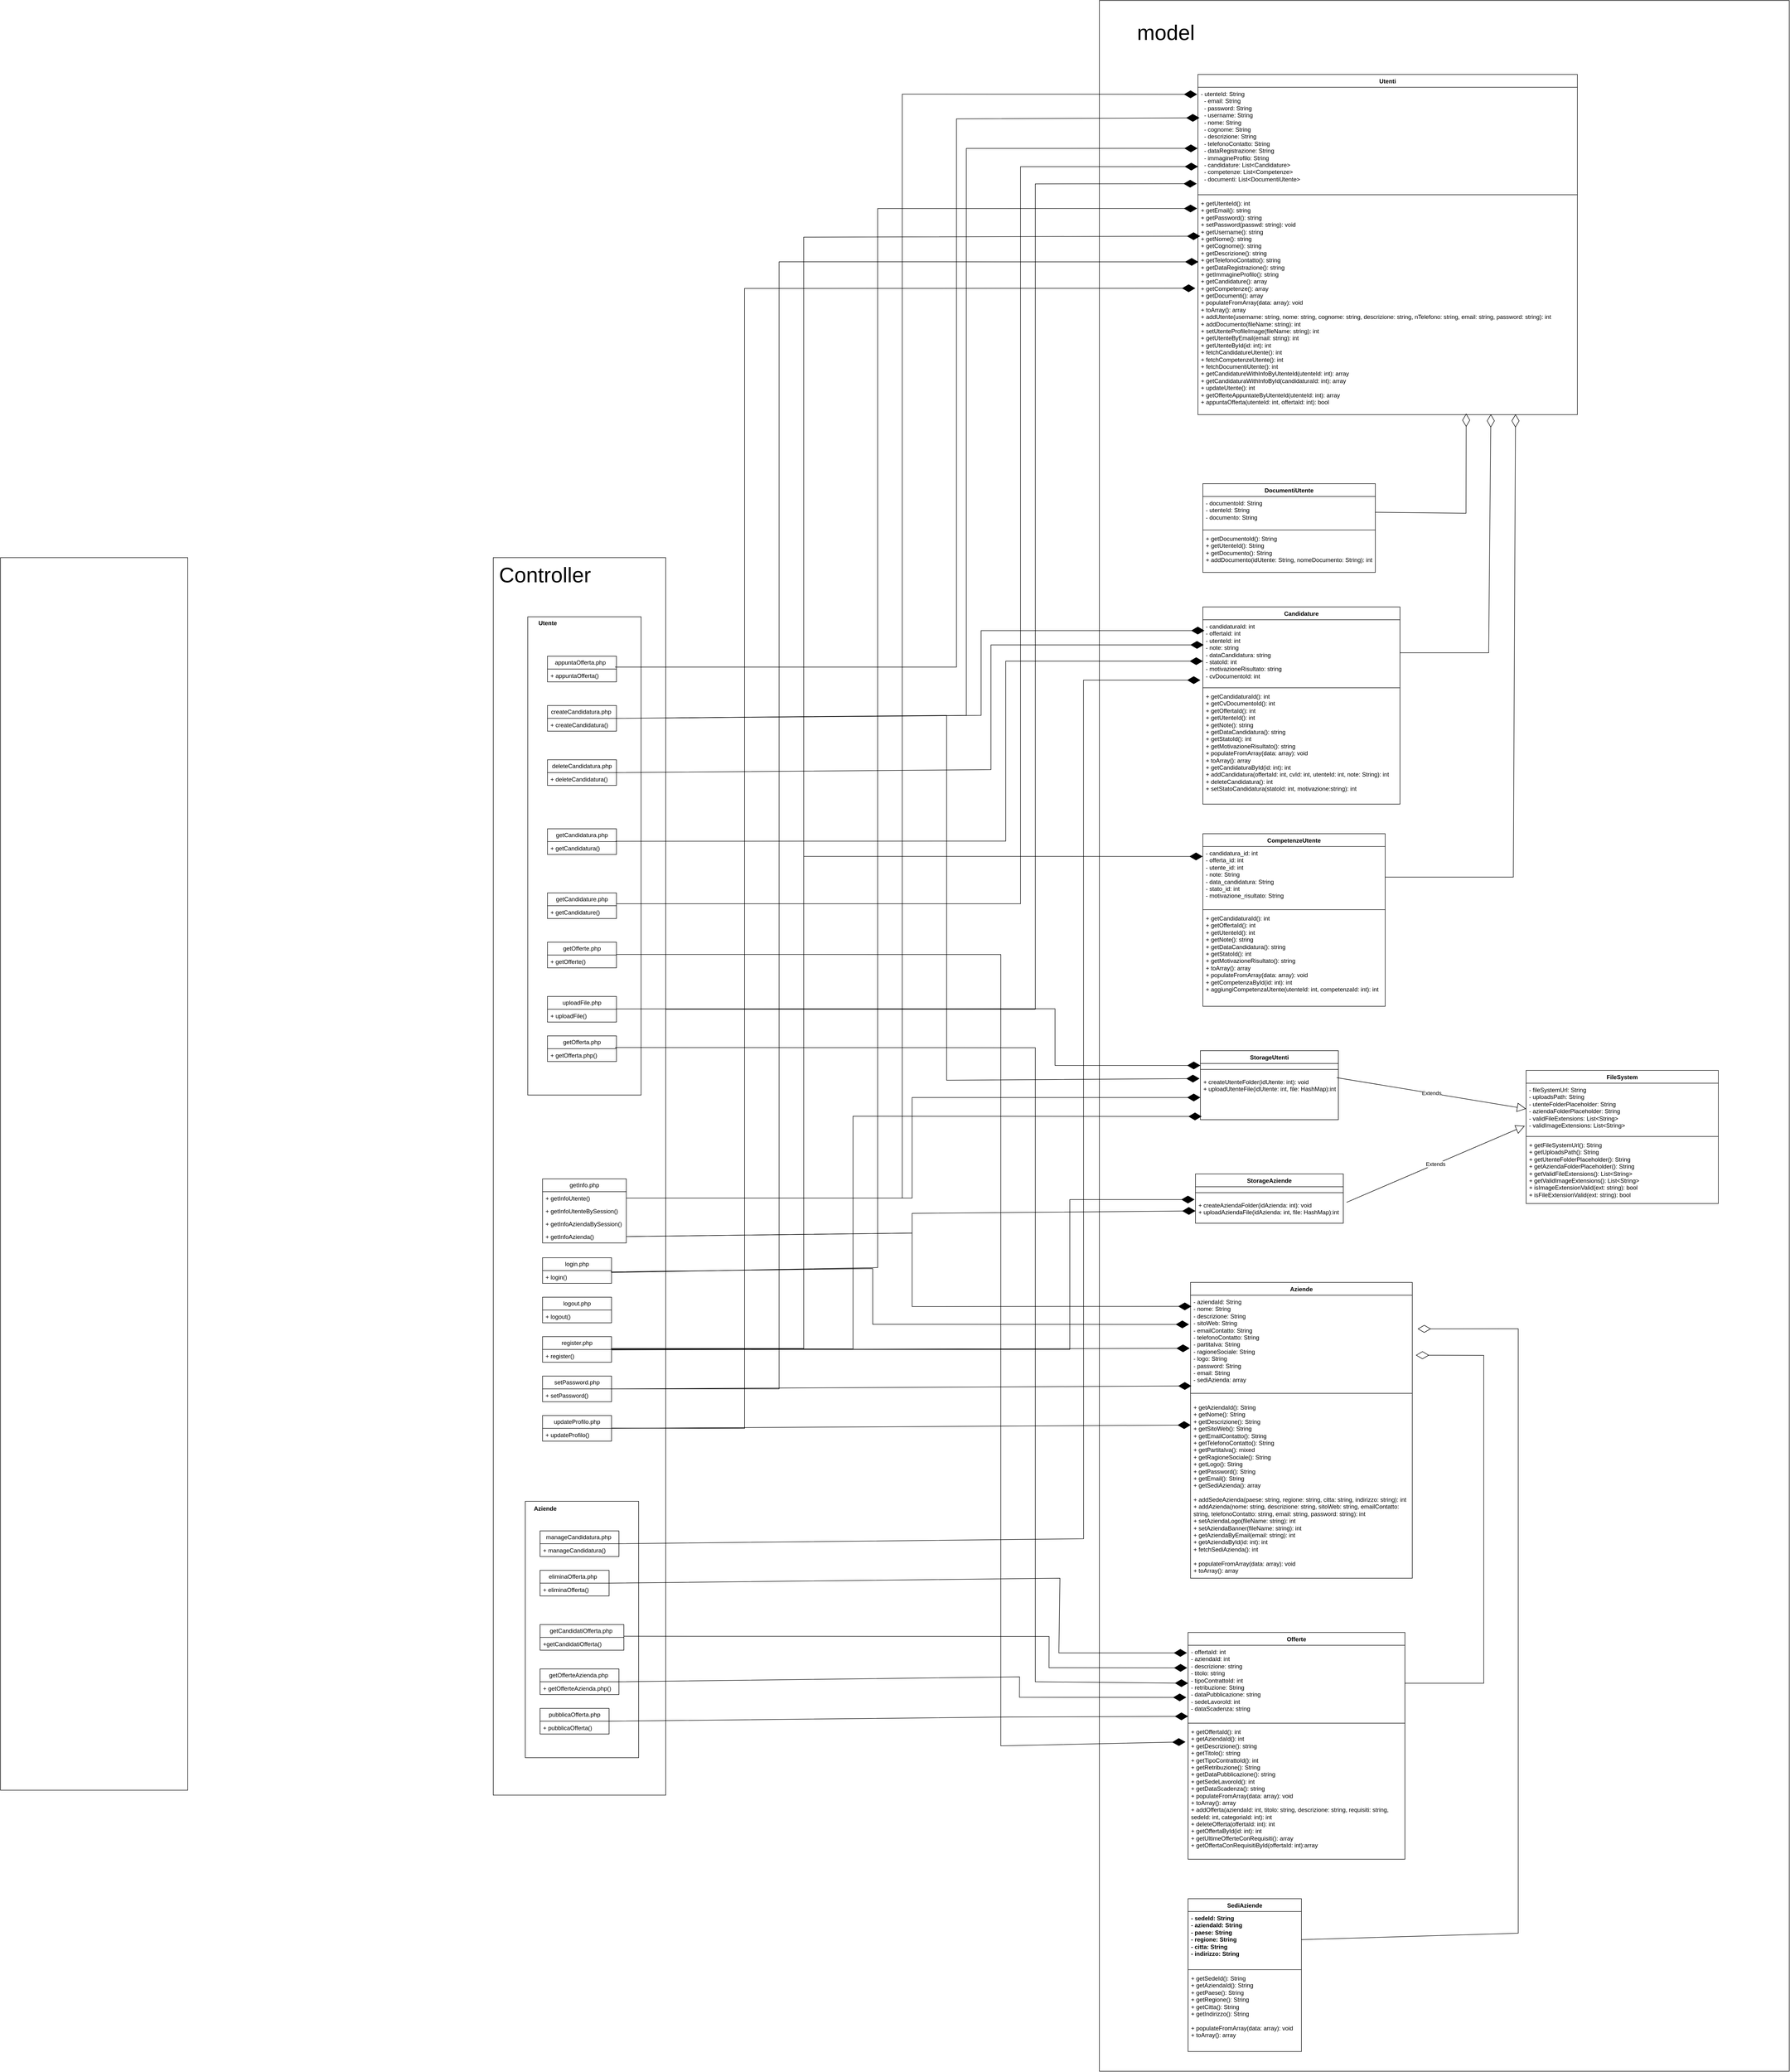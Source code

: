 <mxfile version="27.1.6">
  <diagram name="Pagina-1" id="54fLbxfwXZObV9pdjQnR">
    <mxGraphModel dx="5142" dy="4270" grid="1" gridSize="10" guides="1" tooltips="1" connect="1" arrows="1" fold="1" page="1" pageScale="1" pageWidth="827" pageHeight="1169" math="0" shadow="0">
      <root>
        <mxCell id="0" />
        <mxCell id="1" parent="0" />
        <mxCell id="T7HniVcJv9EPs_VLHabT-7" value="" style="rounded=0;whiteSpace=wrap;html=1;" parent="1" vertex="1">
          <mxGeometry x="810" y="-1290" width="1400" height="4200" as="geometry" />
        </mxCell>
        <mxCell id="aWdZE8WK8su21jjzheNT-11" value="FileSystem" style="swimlane;fontStyle=1;align=center;verticalAlign=top;childLayout=stackLayout;horizontal=1;startSize=26;horizontalStack=0;resizeParent=1;resizeParentMax=0;resizeLast=0;collapsible=1;marginBottom=0;whiteSpace=wrap;html=1;" parent="1" vertex="1">
          <mxGeometry x="1676" y="880" width="390" height="270" as="geometry" />
        </mxCell>
        <mxCell id="aWdZE8WK8su21jjzheNT-12" value="&lt;div&gt;- fileSystemUrl: String&lt;/div&gt;&lt;div&gt;- uploadsPath: String&lt;/div&gt;&lt;div&gt;- utenteFolderPlaceholder: String&lt;/div&gt;&lt;div&gt;- aziendaFolderPlaceholder: String&lt;/div&gt;&lt;div&gt;- validFileExtensions: List&amp;lt;String&amp;gt;&lt;/div&gt;&lt;div&gt;&lt;span style=&quot;background-color: transparent; color: light-dark(rgb(0, 0, 0), rgb(255, 255, 255));&quot;&gt;- validImageExtensions: List&amp;lt;String&amp;gt;&lt;/span&gt;&lt;/div&gt;" style="text;strokeColor=none;fillColor=none;align=left;verticalAlign=top;spacingLeft=4;spacingRight=4;overflow=hidden;rotatable=0;points=[[0,0.5],[1,0.5]];portConstraint=eastwest;whiteSpace=wrap;html=1;" parent="aWdZE8WK8su21jjzheNT-11" vertex="1">
          <mxGeometry y="26" width="390" height="104" as="geometry" />
        </mxCell>
        <mxCell id="aWdZE8WK8su21jjzheNT-13" value="" style="line;strokeWidth=1;fillColor=none;align=left;verticalAlign=middle;spacingTop=-1;spacingLeft=3;spacingRight=3;rotatable=0;labelPosition=right;points=[];portConstraint=eastwest;strokeColor=inherit;" parent="aWdZE8WK8su21jjzheNT-11" vertex="1">
          <mxGeometry y="130" width="390" height="8" as="geometry" />
        </mxCell>
        <mxCell id="aWdZE8WK8su21jjzheNT-14" value="&lt;div&gt;&lt;div&gt;+ getFileSystemUrl(): String&lt;/div&gt;&lt;div&gt;+ getUploadsPath(): String&lt;/div&gt;&lt;div&gt;+ getUtenteFolderPlaceholder(): String&lt;/div&gt;&lt;div&gt;+ getAziendaFolderPlaceholder(): String&lt;/div&gt;&lt;div&gt;+ getValidFileExtensions():&amp;nbsp;&lt;span style=&quot;background-color: transparent; color: light-dark(rgb(0, 0, 0), rgb(255, 255, 255));&quot;&gt;List&amp;lt;String&amp;gt;&lt;/span&gt;&lt;/div&gt;&lt;div&gt;+ getValidImageExtensions():&amp;nbsp;&lt;span style=&quot;background-color: transparent; color: light-dark(rgb(0, 0, 0), rgb(255, 255, 255));&quot;&gt;List&amp;lt;String&amp;gt;&lt;/span&gt;&lt;/div&gt;&lt;div&gt;+ isImageExtensionValid(ext: string): bool&lt;/div&gt;&lt;div&gt;+ isFileExtensionValid(ext: string): bool&lt;/div&gt;&lt;/div&gt;" style="text;strokeColor=none;fillColor=none;align=left;verticalAlign=top;spacingLeft=4;spacingRight=4;overflow=hidden;rotatable=0;points=[[0,0.5],[1,0.5]];portConstraint=eastwest;whiteSpace=wrap;html=1;" parent="aWdZE8WK8su21jjzheNT-11" vertex="1">
          <mxGeometry y="138" width="390" height="132" as="geometry" />
        </mxCell>
        <mxCell id="aWdZE8WK8su21jjzheNT-15" value="StorageUtenti" style="swimlane;fontStyle=1;align=center;verticalAlign=top;childLayout=stackLayout;horizontal=1;startSize=26;horizontalStack=0;resizeParent=1;resizeParentMax=0;resizeLast=0;collapsible=1;marginBottom=0;whiteSpace=wrap;html=1;" parent="1" vertex="1">
          <mxGeometry x="1015" y="840" width="280" height="140" as="geometry" />
        </mxCell>
        <mxCell id="aWdZE8WK8su21jjzheNT-16" value="" style="line;strokeWidth=1;fillColor=none;align=left;verticalAlign=middle;spacingTop=-1;spacingLeft=3;spacingRight=3;rotatable=0;labelPosition=right;points=[];portConstraint=eastwest;strokeColor=inherit;" parent="aWdZE8WK8su21jjzheNT-15" vertex="1">
          <mxGeometry y="26" width="280" height="24" as="geometry" />
        </mxCell>
        <mxCell id="aWdZE8WK8su21jjzheNT-17" value="+ createUtenteFolder(idUtente: int): void&lt;div&gt;+ uploadUtenteFile(idUtente: int, file: HashMap):int&lt;/div&gt;" style="text;strokeColor=none;fillColor=none;align=left;verticalAlign=top;spacingLeft=4;spacingRight=4;overflow=hidden;rotatable=0;points=[[0,0.5],[1,0.5]];portConstraint=eastwest;whiteSpace=wrap;html=1;" parent="aWdZE8WK8su21jjzheNT-15" vertex="1">
          <mxGeometry y="50" width="280" height="90" as="geometry" />
        </mxCell>
        <mxCell id="aWdZE8WK8su21jjzheNT-18" value="StorageAziende" style="swimlane;fontStyle=1;align=center;verticalAlign=top;childLayout=stackLayout;horizontal=1;startSize=26;horizontalStack=0;resizeParent=1;resizeParentMax=0;resizeLast=0;collapsible=1;marginBottom=0;whiteSpace=wrap;html=1;" parent="1" vertex="1">
          <mxGeometry x="1005" y="1090" width="300" height="100" as="geometry" />
        </mxCell>
        <mxCell id="aWdZE8WK8su21jjzheNT-19" value="" style="line;strokeWidth=1;fillColor=none;align=left;verticalAlign=middle;spacingTop=-1;spacingLeft=3;spacingRight=3;rotatable=0;labelPosition=right;points=[];portConstraint=eastwest;strokeColor=inherit;" parent="aWdZE8WK8su21jjzheNT-18" vertex="1">
          <mxGeometry y="26" width="300" height="24" as="geometry" />
        </mxCell>
        <mxCell id="aWdZE8WK8su21jjzheNT-20" value="+ createAziendaFolder(idAzienda: int): void&lt;div&gt;+ uploadAziendaFile(idAzienda: int, file: HashMap):int&lt;/div&gt;" style="text;strokeColor=none;fillColor=none;align=left;verticalAlign=top;spacingLeft=4;spacingRight=4;overflow=hidden;rotatable=0;points=[[0,0.5],[1,0.5]];portConstraint=eastwest;whiteSpace=wrap;html=1;" parent="aWdZE8WK8su21jjzheNT-18" vertex="1">
          <mxGeometry y="50" width="300" height="50" as="geometry" />
        </mxCell>
        <mxCell id="aWdZE8WK8su21jjzheNT-23" value="Extends" style="endArrow=block;endSize=16;endFill=0;html=1;rounded=0;exitX=0.988;exitY=0.053;exitDx=0;exitDy=0;entryX=0;entryY=0.5;entryDx=0;entryDy=0;exitPerimeter=0;" parent="1" source="aWdZE8WK8su21jjzheNT-17" target="aWdZE8WK8su21jjzheNT-12" edge="1">
          <mxGeometry width="160" relative="1" as="geometry">
            <mxPoint x="2066" y="940" as="sourcePoint" />
            <mxPoint x="2226" y="940" as="targetPoint" />
          </mxGeometry>
        </mxCell>
        <mxCell id="aWdZE8WK8su21jjzheNT-24" value="Extends" style="endArrow=block;endSize=16;endFill=0;html=1;rounded=0;exitX=1.022;exitY=0.153;exitDx=0;exitDy=0;entryX=-0.007;entryY=0.833;entryDx=0;entryDy=0;entryPerimeter=0;exitPerimeter=0;" parent="1" source="aWdZE8WK8su21jjzheNT-20" target="aWdZE8WK8su21jjzheNT-12" edge="1">
          <mxGeometry width="160" relative="1" as="geometry">
            <mxPoint x="1556" y="1030" as="sourcePoint" />
            <mxPoint x="1716" y="1030" as="targetPoint" />
          </mxGeometry>
        </mxCell>
        <mxCell id="aWdZE8WK8su21jjzheNT-26" value="Aziende" style="swimlane;fontStyle=1;align=center;verticalAlign=top;childLayout=stackLayout;horizontal=1;startSize=26;horizontalStack=0;resizeParent=1;resizeParentMax=0;resizeLast=0;collapsible=1;marginBottom=0;whiteSpace=wrap;html=1;" parent="1" vertex="1">
          <mxGeometry x="995" y="1310" width="450" height="600" as="geometry" />
        </mxCell>
        <mxCell id="aWdZE8WK8su21jjzheNT-27" value="&lt;div&gt;- aziendaId: String&lt;/div&gt;&lt;div&gt;- nome:&amp;nbsp;&lt;span style=&quot;background-color: transparent; color: light-dark(rgb(0, 0, 0), rgb(255, 255, 255));&quot;&gt;String&lt;/span&gt;&lt;/div&gt;&lt;div&gt;- descrizione:&amp;nbsp;&lt;span style=&quot;background-color: transparent; color: light-dark(rgb(0, 0, 0), rgb(255, 255, 255));&quot;&gt;String&lt;/span&gt;&lt;/div&gt;&lt;div&gt;- sitoWeb:&amp;nbsp;&lt;span style=&quot;background-color: transparent; color: light-dark(rgb(0, 0, 0), rgb(255, 255, 255));&quot;&gt;String&lt;/span&gt;&lt;/div&gt;&lt;div&gt;- emailContatto:&amp;nbsp;&lt;span style=&quot;background-color: transparent; color: light-dark(rgb(0, 0, 0), rgb(255, 255, 255));&quot;&gt;String&lt;/span&gt;&lt;/div&gt;&lt;div&gt;- telefonoContatto:&amp;nbsp;&lt;span style=&quot;background-color: transparent; color: light-dark(rgb(0, 0, 0), rgb(255, 255, 255));&quot;&gt;String&lt;/span&gt;&lt;/div&gt;&lt;div&gt;- partitaIva:&amp;nbsp;&lt;span style=&quot;background-color: transparent; color: light-dark(rgb(0, 0, 0), rgb(255, 255, 255));&quot;&gt;String&lt;/span&gt;&lt;/div&gt;&lt;div&gt;- ragioneSociale:&amp;nbsp;&lt;span style=&quot;background-color: transparent; color: light-dark(rgb(0, 0, 0), rgb(255, 255, 255));&quot;&gt;String&lt;/span&gt;&lt;/div&gt;&lt;div&gt;- logo:&amp;nbsp;&lt;span style=&quot;background-color: transparent; color: light-dark(rgb(0, 0, 0), rgb(255, 255, 255));&quot;&gt;String&lt;/span&gt;&lt;/div&gt;&lt;div&gt;- password:&amp;nbsp;&lt;span style=&quot;background-color: transparent; color: light-dark(rgb(0, 0, 0), rgb(255, 255, 255));&quot;&gt;String&lt;/span&gt;&lt;/div&gt;&lt;div&gt;- email:&amp;nbsp;&lt;span style=&quot;background-color: transparent; color: light-dark(rgb(0, 0, 0), rgb(255, 255, 255));&quot;&gt;String&lt;/span&gt;&lt;/div&gt;&lt;div&gt;- sediAzienda:&amp;nbsp;&lt;span style=&quot;background-color: transparent; color: light-dark(rgb(0, 0, 0), rgb(255, 255, 255));&quot;&gt;array&lt;/span&gt;&lt;/div&gt;" style="text;strokeColor=none;fillColor=none;align=left;verticalAlign=top;spacingLeft=4;spacingRight=4;overflow=hidden;rotatable=0;points=[[0,0.5],[1,0.5]];portConstraint=eastwest;whiteSpace=wrap;html=1;" parent="aWdZE8WK8su21jjzheNT-26" vertex="1">
          <mxGeometry y="26" width="450" height="184" as="geometry" />
        </mxCell>
        <mxCell id="aWdZE8WK8su21jjzheNT-28" value="" style="line;strokeWidth=1;fillColor=none;align=left;verticalAlign=middle;spacingTop=-1;spacingLeft=3;spacingRight=3;rotatable=0;labelPosition=right;points=[];portConstraint=eastwest;strokeColor=inherit;" parent="aWdZE8WK8su21jjzheNT-26" vertex="1">
          <mxGeometry y="210" width="450" height="30" as="geometry" />
        </mxCell>
        <mxCell id="aWdZE8WK8su21jjzheNT-29" value="&lt;div&gt;+ getAziendaId():&amp;nbsp;&lt;span style=&quot;background-color: transparent; color: light-dark(rgb(0, 0, 0), rgb(255, 255, 255));&quot;&gt;String&lt;/span&gt;&lt;/div&gt;&lt;div&gt;+ getNome():&amp;nbsp;&lt;span style=&quot;background-color: transparent; color: light-dark(rgb(0, 0, 0), rgb(255, 255, 255));&quot;&gt;String&lt;/span&gt;&lt;/div&gt;&lt;div&gt;+ getDescrizione():&amp;nbsp;&lt;span style=&quot;background-color: transparent; color: light-dark(rgb(0, 0, 0), rgb(255, 255, 255));&quot;&gt;String&lt;/span&gt;&lt;/div&gt;&lt;div&gt;+ getSitoWeb():&amp;nbsp;&lt;span style=&quot;background-color: transparent; color: light-dark(rgb(0, 0, 0), rgb(255, 255, 255));&quot;&gt;String&lt;/span&gt;&lt;/div&gt;&lt;div&gt;+ getEmailContatto():&amp;nbsp;&lt;span style=&quot;background-color: transparent; color: light-dark(rgb(0, 0, 0), rgb(255, 255, 255));&quot;&gt;String&lt;/span&gt;&lt;/div&gt;&lt;div&gt;+ getTelefonoContatto():&amp;nbsp;&lt;span style=&quot;background-color: transparent; color: light-dark(rgb(0, 0, 0), rgb(255, 255, 255));&quot;&gt;String&lt;/span&gt;&lt;/div&gt;&lt;div&gt;+ getPartitaIva(): mixed&lt;/div&gt;&lt;div&gt;+ getRagioneSociale():&amp;nbsp;&lt;span style=&quot;background-color: transparent; color: light-dark(rgb(0, 0, 0), rgb(255, 255, 255));&quot;&gt;String&lt;/span&gt;&lt;/div&gt;&lt;div&gt;+ getLogo():&amp;nbsp;&lt;span style=&quot;background-color: transparent; color: light-dark(rgb(0, 0, 0), rgb(255, 255, 255));&quot;&gt;String&lt;/span&gt;&lt;/div&gt;&lt;div&gt;+ getPassword():&amp;nbsp;&lt;span style=&quot;background-color: transparent; color: light-dark(rgb(0, 0, 0), rgb(255, 255, 255));&quot;&gt;String&lt;/span&gt;&lt;/div&gt;&lt;div&gt;+ getEmail():&amp;nbsp;&lt;span style=&quot;background-color: transparent; color: light-dark(rgb(0, 0, 0), rgb(255, 255, 255));&quot;&gt;String&lt;/span&gt;&lt;/div&gt;&lt;div&gt;+ getSediAzienda(): array&lt;/div&gt;&lt;div&gt;&lt;br&gt;&lt;/div&gt;&lt;div&gt;+ addSedeAzienda(paese: string, regione: string, citta: string, indirizzo: string): int&lt;/div&gt;&lt;div&gt;+ addAzienda(nome: string, descrizione: string, sitoWeb: string, emailContatto: string, telefonoContatto: string, email: string, password: string): int&lt;/div&gt;&lt;div&gt;+ setAziendaLogo(fileName: string): int&lt;/div&gt;&lt;div&gt;+ setAziendaBanner(fileName: string): int&lt;/div&gt;&lt;div&gt;+ getAziendaByEmail(email: string): int&lt;/div&gt;&lt;div&gt;+ getAziendaById(id: int): int&lt;/div&gt;&lt;div&gt;+ fetchSediAzienda(): int&lt;/div&gt;&lt;div&gt;&lt;br&gt;&lt;/div&gt;&lt;div&gt;+ populateFromArray(data: array): void&lt;/div&gt;&lt;div&gt;+ toArray(): array&lt;/div&gt;&lt;div&gt;&lt;br&gt;&lt;/div&gt;" style="text;strokeColor=none;fillColor=none;align=left;verticalAlign=top;spacingLeft=4;spacingRight=4;overflow=hidden;rotatable=0;points=[[0,0.5],[1,0.5]];portConstraint=eastwest;whiteSpace=wrap;html=1;" parent="aWdZE8WK8su21jjzheNT-26" vertex="1">
          <mxGeometry y="240" width="450" height="360" as="geometry" />
        </mxCell>
        <mxCell id="aWdZE8WK8su21jjzheNT-30" value="Utenti" style="swimlane;fontStyle=1;align=center;verticalAlign=top;childLayout=stackLayout;horizontal=1;startSize=26;horizontalStack=0;resizeParent=1;resizeParentMax=0;resizeLast=0;collapsible=1;marginBottom=0;whiteSpace=wrap;html=1;" parent="1" vertex="1">
          <mxGeometry x="1010" y="-1140" width="770" height="690" as="geometry" />
        </mxCell>
        <mxCell id="aWdZE8WK8su21jjzheNT-31" value="&lt;div&gt;- utenteId: String&lt;/div&gt;&lt;div&gt;&amp;nbsp; - email: String&lt;/div&gt;&lt;div&gt;&amp;nbsp; - password: String&lt;/div&gt;&lt;div&gt;&amp;nbsp; - username: String&lt;/div&gt;&lt;div&gt;&amp;nbsp; - nome: String&lt;/div&gt;&lt;div&gt;&amp;nbsp; - cognome: String&lt;/div&gt;&lt;div&gt;&amp;nbsp; - descrizione: String&lt;/div&gt;&lt;div&gt;&amp;nbsp; - telefonoContatto: String&lt;/div&gt;&lt;div&gt;&amp;nbsp; - dataRegistrazione: String&lt;/div&gt;&lt;div&gt;&amp;nbsp; - immagineProfilo: String&lt;/div&gt;&lt;div&gt;&amp;nbsp; - candidature: List&amp;lt;Candidature&amp;gt;&lt;/div&gt;&lt;div&gt;&amp;nbsp; - competenze: List&amp;lt;Competenze&amp;gt;&lt;/div&gt;&lt;div&gt;&amp;nbsp; - documenti: List&amp;lt;DocumentiUtente&amp;gt;&lt;/div&gt;" style="text;strokeColor=none;fillColor=none;align=left;verticalAlign=top;spacingLeft=4;spacingRight=4;overflow=hidden;rotatable=0;points=[[0,0.5],[1,0.5]];portConstraint=eastwest;whiteSpace=wrap;html=1;" parent="aWdZE8WK8su21jjzheNT-30" vertex="1">
          <mxGeometry y="26" width="770" height="214" as="geometry" />
        </mxCell>
        <mxCell id="aWdZE8WK8su21jjzheNT-32" value="" style="line;strokeWidth=1;fillColor=none;align=left;verticalAlign=middle;spacingTop=-1;spacingLeft=3;spacingRight=3;rotatable=0;labelPosition=right;points=[];portConstraint=eastwest;strokeColor=inherit;" parent="aWdZE8WK8su21jjzheNT-30" vertex="1">
          <mxGeometry y="240" width="770" height="8" as="geometry" />
        </mxCell>
        <mxCell id="aWdZE8WK8su21jjzheNT-33" value="&lt;div&gt;+ getUtenteId(): int&lt;/div&gt;&lt;div&gt;+ getEmail(): string&lt;/div&gt;&lt;div&gt;+ getPassword(): string&lt;/div&gt;&lt;div&gt;+ setPassword(passwd: string): void&lt;/div&gt;&lt;div&gt;+ getUsername(): string&lt;/div&gt;&lt;div&gt;+ getNome(): string&lt;/div&gt;&lt;div&gt;+ getCognome(): string&lt;/div&gt;&lt;div&gt;+ getDescrizione(): string&lt;/div&gt;&lt;div&gt;+ getTelefonoContatto(): string&lt;/div&gt;&lt;div&gt;+ getDataRegistrazione(): string&lt;/div&gt;&lt;div&gt;+ getImmagineProfilo(): string&lt;/div&gt;&lt;div&gt;+ getCandidature(): array&lt;/div&gt;&lt;div&gt;+ getCompetenze(): array&lt;/div&gt;&lt;div&gt;+ getDocumenti(): array&lt;/div&gt;&lt;div&gt;+ populateFromArray(data: array): void&lt;/div&gt;&lt;div&gt;+ toArray(): array&lt;/div&gt;&lt;div&gt;+ addUtente(username: string, nome: string, cognome: string, descrizione: string, nTelefono: string, email: string, password: string): int&lt;/div&gt;&lt;div&gt;+ addDocumento(fileName: string): int&lt;/div&gt;&lt;div&gt;+ setUtenteProfileImage(fileName: string): int&lt;/div&gt;&lt;div&gt;+ getUtenteByEmail(email: string): int&lt;/div&gt;&lt;div&gt;+ getUtenteById(id: int): int&lt;/div&gt;&lt;div&gt;+ fetchCandidatureUtente(): int&lt;/div&gt;&lt;div&gt;+ fetchCompetenzeUtente(): int&lt;/div&gt;&lt;div&gt;+ fetchDocumentiUtente(): int&lt;/div&gt;&lt;div&gt;+ getCandidatureWithInfoByUtenteId(utenteId: int): array&lt;/div&gt;&lt;div&gt;+ getCandidaturaWithInfoById(candidaturaId: int):&amp;nbsp;&lt;span style=&quot;background-color: transparent; color: light-dark(rgb(0, 0, 0), rgb(255, 255, 255));&quot;&gt;array&lt;/span&gt;&lt;/div&gt;&lt;div&gt;+ updateUtente(): int&lt;/div&gt;&lt;div&gt;+ getOfferteAppuntateByUtenteId(utenteId: int): array&lt;/div&gt;&lt;div&gt;+ appuntaOfferta(utenteId: int, offertaId: int): bool&lt;/div&gt;&lt;div&gt;&lt;br&gt;&lt;/div&gt;" style="text;strokeColor=none;fillColor=none;align=left;verticalAlign=top;spacingLeft=4;spacingRight=4;overflow=hidden;rotatable=0;points=[[0,0.5],[1,0.5]];portConstraint=eastwest;whiteSpace=wrap;html=1;" parent="aWdZE8WK8su21jjzheNT-30" vertex="1">
          <mxGeometry y="248" width="770" height="442" as="geometry" />
        </mxCell>
        <mxCell id="aWdZE8WK8su21jjzheNT-34" value="Offerte" style="swimlane;fontStyle=1;align=center;verticalAlign=top;childLayout=stackLayout;horizontal=1;startSize=26;horizontalStack=0;resizeParent=1;resizeParentMax=0;resizeLast=0;collapsible=1;marginBottom=0;whiteSpace=wrap;html=1;" parent="1" vertex="1">
          <mxGeometry x="990" y="2020" width="440" height="460" as="geometry" />
        </mxCell>
        <mxCell id="aWdZE8WK8su21jjzheNT-35" value="&lt;div&gt;&lt;div&gt;- offertaId: int&lt;/div&gt;&lt;div&gt;- aziendaId: int&lt;/div&gt;&lt;div&gt;- descrizione: string&amp;nbsp;&lt;/div&gt;&lt;div&gt;- titolo: string&lt;/div&gt;&lt;div&gt;- tipoContrattoId: int&amp;nbsp;&lt;/div&gt;&lt;div&gt;- retribuzione: String&lt;/div&gt;&lt;div&gt;- dataPubblicazione: string&lt;/div&gt;&lt;div&gt;- sedeLavoroId: int&lt;/div&gt;&lt;div&gt;- dataScadenza: string&amp;nbsp;&lt;/div&gt;&lt;/div&gt;" style="text;strokeColor=none;fillColor=none;align=left;verticalAlign=top;spacingLeft=4;spacingRight=4;overflow=hidden;rotatable=0;points=[[0,0.5],[1,0.5]];portConstraint=eastwest;whiteSpace=wrap;html=1;" parent="aWdZE8WK8su21jjzheNT-34" vertex="1">
          <mxGeometry y="26" width="440" height="154" as="geometry" />
        </mxCell>
        <mxCell id="aWdZE8WK8su21jjzheNT-36" value="" style="line;strokeWidth=1;fillColor=none;align=left;verticalAlign=middle;spacingTop=-1;spacingLeft=3;spacingRight=3;rotatable=0;labelPosition=right;points=[];portConstraint=eastwest;strokeColor=inherit;" parent="aWdZE8WK8su21jjzheNT-34" vertex="1">
          <mxGeometry y="180" width="440" height="8" as="geometry" />
        </mxCell>
        <mxCell id="aWdZE8WK8su21jjzheNT-37" value="&lt;div&gt;&lt;div&gt;+ getOffertaId(): int&lt;/div&gt;&lt;div&gt;+ getAziendaId(): int&lt;/div&gt;&lt;div&gt;+ getDescrizione(): string&lt;/div&gt;&lt;div&gt;+ getTitolo(): string&lt;/div&gt;&lt;div&gt;+ getTipoContrattoId(): int&lt;/div&gt;&lt;div&gt;+ getRetribuzione(): String&lt;/div&gt;&lt;div&gt;+ getDataPubblicazione(): string&amp;nbsp;&lt;/div&gt;&lt;div&gt;+ getSedeLavoroId(): int&lt;/div&gt;&lt;div&gt;+ getDataScadenza(): string&lt;/div&gt;&lt;div&gt;+ populateFromArray(data: array): void&lt;/div&gt;&lt;div&gt;+ toArray(): array&lt;/div&gt;&lt;div&gt;+ addOfferta(aziendaId: int, titolo: string, descrizione: string, requisiti: string, sedeId: int, categoriaId: int): int&lt;/div&gt;&lt;div&gt;+ deleteOfferta(offertaId: int): int&lt;/div&gt;&lt;div&gt;+ getOffertaById(id: int): int&lt;/div&gt;&lt;div&gt;+ getUltimeOfferteConRequisiti(): array&lt;/div&gt;&lt;div&gt;+ getOffertaConRequisitiById(offertaId: int):array&lt;/div&gt;&lt;/div&gt;" style="text;strokeColor=none;fillColor=none;align=left;verticalAlign=top;spacingLeft=4;spacingRight=4;overflow=hidden;rotatable=0;points=[[0,0.5],[1,0.5]];portConstraint=eastwest;whiteSpace=wrap;html=1;" parent="aWdZE8WK8su21jjzheNT-34" vertex="1">
          <mxGeometry y="188" width="440" height="272" as="geometry" />
        </mxCell>
        <mxCell id="aWdZE8WK8su21jjzheNT-42" value="Candidature" style="swimlane;fontStyle=1;align=center;verticalAlign=top;childLayout=stackLayout;horizontal=1;startSize=26;horizontalStack=0;resizeParent=1;resizeParentMax=0;resizeLast=0;collapsible=1;marginBottom=0;whiteSpace=wrap;html=1;" parent="1" vertex="1">
          <mxGeometry x="1020" y="-60" width="400" height="400" as="geometry" />
        </mxCell>
        <mxCell id="aWdZE8WK8su21jjzheNT-43" value="&lt;div&gt;&lt;div&gt;- candidaturaId: int&lt;/div&gt;&lt;div&gt;- offertaId: int&lt;/div&gt;&lt;div&gt;- utenteId: int&lt;/div&gt;&lt;div&gt;- note: string&lt;/div&gt;&lt;div&gt;- dataCandidatura: string&lt;/div&gt;&lt;div&gt;- statoId: int&lt;/div&gt;&lt;div&gt;- motivazioneRisultato: string&lt;/div&gt;&lt;div&gt;- cvDocumentoId: int&amp;nbsp;&amp;nbsp;&lt;/div&gt;&lt;/div&gt;" style="text;strokeColor=none;fillColor=none;align=left;verticalAlign=top;spacingLeft=4;spacingRight=4;overflow=hidden;rotatable=0;points=[[0,0.5],[1,0.5]];portConstraint=eastwest;whiteSpace=wrap;html=1;" parent="aWdZE8WK8su21jjzheNT-42" vertex="1">
          <mxGeometry y="26" width="400" height="134" as="geometry" />
        </mxCell>
        <mxCell id="aWdZE8WK8su21jjzheNT-44" value="" style="line;strokeWidth=1;fillColor=none;align=left;verticalAlign=middle;spacingTop=-1;spacingLeft=3;spacingRight=3;rotatable=0;labelPosition=right;points=[];portConstraint=eastwest;strokeColor=inherit;" parent="aWdZE8WK8su21jjzheNT-42" vertex="1">
          <mxGeometry y="160" width="400" height="8" as="geometry" />
        </mxCell>
        <mxCell id="aWdZE8WK8su21jjzheNT-45" value="&lt;div&gt;&lt;div&gt;+ getCandidaturaId(): int&lt;/div&gt;&lt;div&gt;+ getCvDocumentoId(): int&lt;/div&gt;&lt;div&gt;+ getOffertaId(): int&lt;/div&gt;&lt;div&gt;+ getUtenteId(): int&lt;/div&gt;&lt;div&gt;+ getNote(): string&lt;/div&gt;&lt;div&gt;+ getDataCandidatura(): string&lt;/div&gt;&lt;div&gt;+ getStatoId(): int&lt;/div&gt;&lt;div&gt;+ getMotivazioneRisultato(): string&lt;/div&gt;&lt;div&gt;+ populateFromArray(data: array): void&lt;/div&gt;&lt;div&gt;+ toArray(): array&lt;/div&gt;&lt;div&gt;+ getCandidaturaById(id: int): int&lt;/div&gt;&lt;div&gt;+ addCandidatura(offertaId: int, cvId: int, utenteId: int, note: String): int&lt;/div&gt;&lt;div&gt;+ deleteCandidatura(): int&lt;/div&gt;&lt;div&gt;+ setStatoCandidatura(statoId: int, motivazione:string): int&amp;nbsp; &amp;nbsp;&lt;/div&gt;&lt;/div&gt;" style="text;strokeColor=none;fillColor=none;align=left;verticalAlign=top;spacingLeft=4;spacingRight=4;overflow=hidden;rotatable=0;points=[[0,0.5],[1,0.5]];portConstraint=eastwest;whiteSpace=wrap;html=1;" parent="aWdZE8WK8su21jjzheNT-42" vertex="1">
          <mxGeometry y="168" width="400" height="232" as="geometry" />
        </mxCell>
        <mxCell id="aWdZE8WK8su21jjzheNT-54" value="DocumentiUtente" style="swimlane;fontStyle=1;align=center;verticalAlign=top;childLayout=stackLayout;horizontal=1;startSize=26;horizontalStack=0;resizeParent=1;resizeParentMax=0;resizeLast=0;collapsible=1;marginBottom=0;whiteSpace=wrap;html=1;" parent="1" vertex="1">
          <mxGeometry x="1020" y="-310" width="350" height="180" as="geometry" />
        </mxCell>
        <mxCell id="aWdZE8WK8su21jjzheNT-55" value="&lt;div&gt;- documentoId: String&lt;/div&gt;&lt;div&gt;- utenteId: String&lt;/div&gt;&lt;div&gt;- documento: String&lt;/div&gt;&lt;div&gt;&lt;br&gt;&lt;/div&gt;" style="text;strokeColor=none;fillColor=none;align=left;verticalAlign=top;spacingLeft=4;spacingRight=4;overflow=hidden;rotatable=0;points=[[0,0.5],[1,0.5]];portConstraint=eastwest;whiteSpace=wrap;html=1;" parent="aWdZE8WK8su21jjzheNT-54" vertex="1">
          <mxGeometry y="26" width="350" height="64" as="geometry" />
        </mxCell>
        <mxCell id="aWdZE8WK8su21jjzheNT-56" value="" style="line;strokeWidth=1;fillColor=none;align=left;verticalAlign=middle;spacingTop=-1;spacingLeft=3;spacingRight=3;rotatable=0;labelPosition=right;points=[];portConstraint=eastwest;strokeColor=inherit;" parent="aWdZE8WK8su21jjzheNT-54" vertex="1">
          <mxGeometry y="90" width="350" height="8" as="geometry" />
        </mxCell>
        <mxCell id="aWdZE8WK8su21jjzheNT-57" value="&lt;div&gt;+ getDocumentoId(): String&lt;/div&gt;&lt;div&gt;+ getUtenteId(): String&lt;/div&gt;&lt;div&gt;+ getDocumento(): String&lt;/div&gt;&lt;div&gt;+ addDocumento(idUtente: String, nomeDocumento: String): int&lt;/div&gt;&lt;div&gt;&lt;br&gt;&lt;/div&gt;" style="text;strokeColor=none;fillColor=none;align=left;verticalAlign=top;spacingLeft=4;spacingRight=4;overflow=hidden;rotatable=0;points=[[0,0.5],[1,0.5]];portConstraint=eastwest;whiteSpace=wrap;html=1;" parent="aWdZE8WK8su21jjzheNT-54" vertex="1">
          <mxGeometry y="98" width="350" height="82" as="geometry" />
        </mxCell>
        <mxCell id="aWdZE8WK8su21jjzheNT-58" value="CompetenzeUtente" style="swimlane;fontStyle=1;align=center;verticalAlign=top;childLayout=stackLayout;horizontal=1;startSize=26;horizontalStack=0;resizeParent=1;resizeParentMax=0;resizeLast=0;collapsible=1;marginBottom=0;whiteSpace=wrap;html=1;" parent="1" vertex="1">
          <mxGeometry x="1020" y="400" width="370" height="350" as="geometry" />
        </mxCell>
        <mxCell id="aWdZE8WK8su21jjzheNT-59" value="&lt;div&gt;- candidatura_id: int&lt;/div&gt;&lt;div&gt;- offerta_id: int&lt;/div&gt;&lt;div&gt;- utente_id: int&lt;/div&gt;&lt;div&gt;- note: String&lt;/div&gt;&lt;div&gt;- data_candidatura: String&lt;/div&gt;&lt;div&gt;- stato_id: int&lt;/div&gt;&lt;div&gt;- motivazione_risultato: String&lt;/div&gt;" style="text;strokeColor=none;fillColor=none;align=left;verticalAlign=top;spacingLeft=4;spacingRight=4;overflow=hidden;rotatable=0;points=[[0,0.5],[1,0.5]];portConstraint=eastwest;whiteSpace=wrap;html=1;" parent="aWdZE8WK8su21jjzheNT-58" vertex="1">
          <mxGeometry y="26" width="370" height="124" as="geometry" />
        </mxCell>
        <mxCell id="aWdZE8WK8su21jjzheNT-60" value="" style="line;strokeWidth=1;fillColor=none;align=left;verticalAlign=middle;spacingTop=-1;spacingLeft=3;spacingRight=3;rotatable=0;labelPosition=right;points=[];portConstraint=eastwest;strokeColor=inherit;" parent="aWdZE8WK8su21jjzheNT-58" vertex="1">
          <mxGeometry y="150" width="370" height="8" as="geometry" />
        </mxCell>
        <mxCell id="aWdZE8WK8su21jjzheNT-61" value="&lt;div&gt;+ getCandidaturaId(): int&lt;/div&gt;&lt;div&gt;+ getOffertaId(): int&lt;/div&gt;&lt;div&gt;+ getUtenteId(): int&lt;/div&gt;&lt;div&gt;+ getNote(): string&lt;/div&gt;&lt;div&gt;+ getDataCandidatura(): string&lt;/div&gt;&lt;div&gt;+ getStatoId(): int&lt;/div&gt;&lt;div&gt;+ getMotivazioneRisultato(): string&lt;/div&gt;&lt;div&gt;+ toArray(): array&lt;/div&gt;&lt;div&gt;+ populateFromArray(data: array): void&lt;/div&gt;&lt;div&gt;+ getCompetenzaById(id: int): int&lt;/div&gt;&lt;div&gt;+ aggiungiCompetenzaUtente(utenteId: int, competenzaId: int): int&lt;/div&gt;" style="text;strokeColor=none;fillColor=none;align=left;verticalAlign=top;spacingLeft=4;spacingRight=4;overflow=hidden;rotatable=0;points=[[0,0.5],[1,0.5]];portConstraint=eastwest;whiteSpace=wrap;html=1;" parent="aWdZE8WK8su21jjzheNT-58" vertex="1">
          <mxGeometry y="158" width="370" height="192" as="geometry" />
        </mxCell>
        <mxCell id="aWdZE8WK8su21jjzheNT-62" value="SediAziende" style="swimlane;fontStyle=1;align=center;verticalAlign=top;childLayout=stackLayout;horizontal=1;startSize=26;horizontalStack=0;resizeParent=1;resizeParentMax=0;resizeLast=0;collapsible=1;marginBottom=0;whiteSpace=wrap;html=1;" parent="1" vertex="1">
          <mxGeometry x="990" y="2560" width="230" height="310" as="geometry" />
        </mxCell>
        <mxCell id="aWdZE8WK8su21jjzheNT-63" value="&lt;div&gt;&lt;b&gt;- sedeId: String&lt;/b&gt;&lt;/div&gt;&lt;div&gt;&lt;b&gt;- aziendaId: String&lt;/b&gt;&lt;/div&gt;&lt;div&gt;&lt;b&gt;- paese: String&lt;/b&gt;&lt;/div&gt;&lt;div&gt;&lt;b&gt;- regione: String&lt;/b&gt;&lt;/div&gt;&lt;div&gt;&lt;b&gt;- citta: String&lt;/b&gt;&lt;/div&gt;&lt;div&gt;&lt;b&gt;- indirizzo: String&lt;/b&gt;&lt;/div&gt;&lt;div&gt;&lt;br&gt;&lt;/div&gt;" style="text;strokeColor=none;fillColor=none;align=left;verticalAlign=top;spacingLeft=4;spacingRight=4;overflow=hidden;rotatable=0;points=[[0,0.5],[1,0.5]];portConstraint=eastwest;whiteSpace=wrap;html=1;" parent="aWdZE8WK8su21jjzheNT-62" vertex="1">
          <mxGeometry y="26" width="230" height="114" as="geometry" />
        </mxCell>
        <mxCell id="aWdZE8WK8su21jjzheNT-64" value="" style="line;strokeWidth=1;fillColor=none;align=left;verticalAlign=middle;spacingTop=-1;spacingLeft=3;spacingRight=3;rotatable=0;labelPosition=right;points=[];portConstraint=eastwest;strokeColor=inherit;" parent="aWdZE8WK8su21jjzheNT-62" vertex="1">
          <mxGeometry y="140" width="230" height="8" as="geometry" />
        </mxCell>
        <mxCell id="aWdZE8WK8su21jjzheNT-65" value="&lt;div&gt;+ getSedeId(): String&lt;/div&gt;&lt;div&gt;+ getAziendaId(): String&lt;/div&gt;&lt;div&gt;+ getPaese(): String&lt;/div&gt;&lt;div&gt;+ getRegione(): String&lt;/div&gt;&lt;div&gt;+ getCitta(): String&lt;/div&gt;&lt;div&gt;+ getIndirizzo(): String&lt;/div&gt;&lt;div&gt;&lt;br&gt;&lt;/div&gt;&lt;div&gt;+ populateFromArray(data: array): void&lt;/div&gt;&lt;div&gt;+ toArray(): array&lt;/div&gt;&lt;div&gt;&lt;br&gt;&lt;/div&gt;" style="text;strokeColor=none;fillColor=none;align=left;verticalAlign=top;spacingLeft=4;spacingRight=4;overflow=hidden;rotatable=0;points=[[0,0.5],[1,0.5]];portConstraint=eastwest;whiteSpace=wrap;html=1;" parent="aWdZE8WK8su21jjzheNT-62" vertex="1">
          <mxGeometry y="148" width="230" height="162" as="geometry" />
        </mxCell>
        <mxCell id="T7HniVcJv9EPs_VLHabT-2" value="" style="endArrow=diamondThin;endFill=0;endSize=24;html=1;rounded=0;entryX=0.707;entryY=0.995;entryDx=0;entryDy=0;entryPerimeter=0;exitX=1;exitY=0.5;exitDx=0;exitDy=0;" parent="1" source="aWdZE8WK8su21jjzheNT-55" target="aWdZE8WK8su21jjzheNT-33" edge="1">
          <mxGeometry width="160" relative="1" as="geometry">
            <mxPoint x="1460" y="-100" as="sourcePoint" />
            <mxPoint x="1620" y="-100" as="targetPoint" />
            <Array as="points">
              <mxPoint x="1554" y="-250" />
            </Array>
          </mxGeometry>
        </mxCell>
        <mxCell id="T7HniVcJv9EPs_VLHabT-3" value="" style="endArrow=diamondThin;endFill=0;endSize=24;html=1;rounded=0;exitX=1;exitY=0.5;exitDx=0;exitDy=0;entryX=0.772;entryY=0.998;entryDx=0;entryDy=0;entryPerimeter=0;" parent="1" source="aWdZE8WK8su21jjzheNT-43" target="aWdZE8WK8su21jjzheNT-33" edge="1">
          <mxGeometry width="160" relative="1" as="geometry">
            <mxPoint x="1480" y="60" as="sourcePoint" />
            <mxPoint x="1640" y="60" as="targetPoint" />
            <Array as="points">
              <mxPoint x="1600" y="33" />
            </Array>
          </mxGeometry>
        </mxCell>
        <mxCell id="T7HniVcJv9EPs_VLHabT-4" value="" style="endArrow=diamondThin;endFill=0;endSize=24;html=1;rounded=0;exitX=1;exitY=0.5;exitDx=0;exitDy=0;entryX=0.837;entryY=0.998;entryDx=0;entryDy=0;entryPerimeter=0;" parent="1" source="aWdZE8WK8su21jjzheNT-59" target="aWdZE8WK8su21jjzheNT-33" edge="1">
          <mxGeometry width="160" relative="1" as="geometry">
            <mxPoint x="1430" y="520" as="sourcePoint" />
            <mxPoint x="1590" y="520" as="targetPoint" />
            <Array as="points">
              <mxPoint x="1650" y="488" />
            </Array>
          </mxGeometry>
        </mxCell>
        <mxCell id="T7HniVcJv9EPs_VLHabT-5" value="" style="endArrow=diamondThin;endFill=0;endSize=24;html=1;rounded=0;exitX=1;exitY=0.5;exitDx=0;exitDy=0;entryX=1.016;entryY=0.661;entryDx=0;entryDy=0;entryPerimeter=0;" parent="1" source="aWdZE8WK8su21jjzheNT-35" target="aWdZE8WK8su21jjzheNT-27" edge="1">
          <mxGeometry width="160" relative="1" as="geometry">
            <mxPoint x="1630" y="2150" as="sourcePoint" />
            <mxPoint x="1790" y="2150" as="targetPoint" />
            <Array as="points">
              <mxPoint x="1590" y="2123" />
              <mxPoint x="1590" y="1750" />
              <mxPoint x="1590" y="1458" />
            </Array>
          </mxGeometry>
        </mxCell>
        <mxCell id="T7HniVcJv9EPs_VLHabT-6" value="" style="endArrow=diamondThin;endFill=0;endSize=24;html=1;rounded=0;exitX=1;exitY=0.5;exitDx=0;exitDy=0;entryX=1.024;entryY=0.371;entryDx=0;entryDy=0;entryPerimeter=0;" parent="1" source="aWdZE8WK8su21jjzheNT-63" target="aWdZE8WK8su21jjzheNT-27" edge="1">
          <mxGeometry width="160" relative="1" as="geometry">
            <mxPoint x="1310" y="2650" as="sourcePoint" />
            <mxPoint x="1470" y="2650" as="targetPoint" />
            <Array as="points">
              <mxPoint x="1660" y="2630" />
              <mxPoint x="1660" y="1404" />
            </Array>
          </mxGeometry>
        </mxCell>
        <mxCell id="T7HniVcJv9EPs_VLHabT-8" value="&lt;font style=&quot;font-size: 43px;&quot;&gt;model&lt;/font&gt;" style="text;html=1;align=center;verticalAlign=middle;whiteSpace=wrap;rounded=0;" parent="1" vertex="1">
          <mxGeometry x="840" y="-1260" width="210" height="70" as="geometry" />
        </mxCell>
        <mxCell id="T7HniVcJv9EPs_VLHabT-32" value="Azienda" style="text;html=1;align=center;verticalAlign=middle;whiteSpace=wrap;rounded=0;" parent="1" vertex="1">
          <mxGeometry x="-355" y="1754" width="60" height="30" as="geometry" />
        </mxCell>
        <mxCell id="T7HniVcJv9EPs_VLHabT-82" value="" style="endArrow=diamondThin;endFill=1;endSize=24;html=1;rounded=0;exitX=1;exitY=0.5;exitDx=0;exitDy=0;entryX=-0.003;entryY=0.914;entryDx=0;entryDy=0;entryPerimeter=0;" parent="1" source="T7HniVcJv9EPs_VLHabT-40" target="aWdZE8WK8su21jjzheNT-31" edge="1">
          <mxGeometry width="160" relative="1" as="geometry">
            <mxPoint x="60" y="730" as="sourcePoint" />
            <mxPoint x="220" y="730" as="targetPoint" />
            <Array as="points">
              <mxPoint x="680" y="756" />
              <mxPoint x="680" y="-918" />
            </Array>
          </mxGeometry>
        </mxCell>
        <mxCell id="T7HniVcJv9EPs_VLHabT-88" value="" style="endArrow=diamondThin;endFill=1;endSize=24;html=1;rounded=0;exitX=1;exitY=0.5;exitDx=0;exitDy=0;entryX=0.008;entryY=0.164;entryDx=0;entryDy=0;entryPerimeter=0;" parent="1" source="T7HniVcJv9EPs_VLHabT-78" target="aWdZE8WK8su21jjzheNT-43" edge="1">
          <mxGeometry width="160" relative="1" as="geometry">
            <mxPoint x="-30" y="160" as="sourcePoint" />
            <mxPoint x="130" y="160" as="targetPoint" />
            <Array as="points">
              <mxPoint x="570" y="160" />
              <mxPoint x="570" y="-12" />
            </Array>
          </mxGeometry>
        </mxCell>
        <mxCell id="T7HniVcJv9EPs_VLHabT-89" value="" style="endArrow=diamondThin;endFill=1;endSize=24;html=1;rounded=0;exitX=1;exitY=0.5;exitDx=0;exitDy=0;entryX=-0.001;entryY=0.579;entryDx=0;entryDy=0;entryPerimeter=0;" parent="1" source="T7HniVcJv9EPs_VLHabT-78" target="aWdZE8WK8su21jjzheNT-31" edge="1">
          <mxGeometry width="160" relative="1" as="geometry">
            <mxPoint x="20" y="100" as="sourcePoint" />
            <mxPoint x="180" y="100" as="targetPoint" />
            <Array as="points">
              <mxPoint x="540" y="160" />
              <mxPoint x="540" y="-990" />
            </Array>
          </mxGeometry>
        </mxCell>
        <mxCell id="T7HniVcJv9EPs_VLHabT-95" value="" style="html=1;whiteSpace=wrap;" parent="1" vertex="1">
          <mxGeometry x="-420" y="-160" width="350" height="2510" as="geometry" />
        </mxCell>
        <mxCell id="xBhGKhaRLWDecF1HYy3T-21" value="" style="endArrow=diamondThin;endFill=1;endSize=24;html=1;rounded=0;exitX=1;exitY=0.5;exitDx=0;exitDy=0;entryX=0;entryY=0.5;entryDx=0;entryDy=0;" edge="1" parent="1" source="xBhGKhaRLWDecF1HYy3T-20" target="aWdZE8WK8su21jjzheNT-20">
          <mxGeometry width="160" relative="1" as="geometry">
            <mxPoint x="180" y="1140" as="sourcePoint" />
            <mxPoint x="340" y="1140" as="targetPoint" />
            <Array as="points">
              <mxPoint x="430" y="1210" />
              <mxPoint x="430" y="1170" />
            </Array>
          </mxGeometry>
        </mxCell>
        <mxCell id="xBhGKhaRLWDecF1HYy3T-22" value="" style="endArrow=diamondThin;endFill=1;endSize=24;html=1;rounded=0;exitX=1;exitY=0.5;exitDx=0;exitDy=0;entryX=0;entryY=0.5;entryDx=0;entryDy=0;" edge="1" parent="1" source="xBhGKhaRLWDecF1HYy3T-2" target="aWdZE8WK8su21jjzheNT-17">
          <mxGeometry width="160" relative="1" as="geometry">
            <mxPoint y="1120" as="sourcePoint" />
            <mxPoint x="160" y="1120" as="targetPoint" />
            <Array as="points">
              <mxPoint x="430" y="1139" />
              <mxPoint x="430" y="935" />
            </Array>
          </mxGeometry>
        </mxCell>
        <mxCell id="xBhGKhaRLWDecF1HYy3T-26" value="" style="endArrow=diamondThin;endFill=1;endSize=24;html=1;rounded=0;exitX=0.988;exitY=0.103;exitDx=0;exitDy=0;exitPerimeter=0;entryX=-0.007;entryY=0.322;entryDx=0;entryDy=0;entryPerimeter=0;" edge="1" parent="1" source="xBhGKhaRLWDecF1HYy3T-7" target="aWdZE8WK8su21jjzheNT-27">
          <mxGeometry width="160" relative="1" as="geometry">
            <mxPoint x="110" y="1310" as="sourcePoint" />
            <mxPoint x="270" y="1310" as="targetPoint" />
            <Array as="points">
              <mxPoint x="350" y="1282" />
              <mxPoint x="350" y="1395" />
            </Array>
          </mxGeometry>
        </mxCell>
        <mxCell id="xBhGKhaRLWDecF1HYy3T-28" value="" style="endArrow=diamondThin;endFill=1;endSize=24;html=1;rounded=0;entryX=-0.004;entryY=0.585;entryDx=0;entryDy=0;entryPerimeter=0;" edge="1" parent="1" target="aWdZE8WK8su21jjzheNT-27">
          <mxGeometry width="160" relative="1" as="geometry">
            <mxPoint x="-180" y="1447" as="sourcePoint" />
            <mxPoint x="380" y="1580" as="targetPoint" />
          </mxGeometry>
        </mxCell>
        <mxCell id="xBhGKhaRLWDecF1HYy3T-29" value="" style="endArrow=diamondThin;endFill=1;endSize=24;html=1;rounded=0;entryX=-0.006;entryY=0.04;entryDx=0;entryDy=0;entryPerimeter=0;exitX=1;exitY=0.5;exitDx=0;exitDy=0;" edge="1" parent="1" source="xBhGKhaRLWDecF1HYy3T-10" target="aWdZE8WK8su21jjzheNT-20">
          <mxGeometry width="160" relative="1" as="geometry">
            <mxPoint x="390" y="1540" as="sourcePoint" />
            <mxPoint x="550" y="1540" as="targetPoint" />
            <Array as="points">
              <mxPoint x="750" y="1446" />
              <mxPoint x="750" y="1142" />
            </Array>
          </mxGeometry>
        </mxCell>
        <mxCell id="xBhGKhaRLWDecF1HYy3T-30" value="" style="endArrow=diamondThin;endFill=1;endSize=24;html=1;rounded=0;exitX=0.991;exitY=-0.054;exitDx=0;exitDy=0;exitPerimeter=0;entryX=0.009;entryY=0.927;entryDx=0;entryDy=0;entryPerimeter=0;" edge="1" parent="1" source="xBhGKhaRLWDecF1HYy3T-11" target="aWdZE8WK8su21jjzheNT-17">
          <mxGeometry width="160" relative="1" as="geometry">
            <mxPoint x="10" y="1510" as="sourcePoint" />
            <mxPoint x="1010" y="935" as="targetPoint" />
            <Array as="points">
              <mxPoint x="310" y="1445" />
              <mxPoint x="310" y="973" />
            </Array>
          </mxGeometry>
        </mxCell>
        <mxCell id="xBhGKhaRLWDecF1HYy3T-31" value="" style="endArrow=diamondThin;endFill=1;endSize=24;html=1;rounded=0;exitX=1;exitY=0.5;exitDx=0;exitDy=0;entryX=-0.001;entryY=0.162;entryDx=0;entryDy=0;entryPerimeter=0;" edge="1" parent="1" source="xBhGKhaRLWDecF1HYy3T-10" target="aWdZE8WK8su21jjzheNT-59">
          <mxGeometry width="160" relative="1" as="geometry">
            <mxPoint x="-40" y="1520" as="sourcePoint" />
            <mxPoint x="140" y="1530" as="targetPoint" />
            <Array as="points">
              <mxPoint x="210" y="1446" />
              <mxPoint x="210" y="446" />
            </Array>
          </mxGeometry>
        </mxCell>
        <mxCell id="xBhGKhaRLWDecF1HYy3T-33" value="" style="endArrow=diamondThin;endFill=1;endSize=24;html=1;rounded=0;exitX=1;exitY=0.5;exitDx=0;exitDy=0;entryX=0.004;entryY=1;entryDx=0;entryDy=0;entryPerimeter=0;" edge="1" parent="1" source="xBhGKhaRLWDecF1HYy3T-12" target="aWdZE8WK8su21jjzheNT-27">
          <mxGeometry width="160" relative="1" as="geometry">
            <mxPoint x="260" y="1540" as="sourcePoint" />
            <mxPoint x="420" y="1540" as="targetPoint" />
          </mxGeometry>
        </mxCell>
        <mxCell id="xBhGKhaRLWDecF1HYy3T-35" value="" style="endArrow=diamondThin;endFill=1;endSize=24;html=1;rounded=0;exitX=0.993;exitY=0;exitDx=0;exitDy=0;exitPerimeter=0;entryX=0.001;entryY=0.137;entryDx=0;entryDy=0;entryPerimeter=0;" edge="1" parent="1" source="xBhGKhaRLWDecF1HYy3T-15" target="aWdZE8WK8su21jjzheNT-29">
          <mxGeometry width="160" relative="1" as="geometry">
            <mxPoint x="-20" y="1600" as="sourcePoint" />
            <mxPoint x="990" y="1600" as="targetPoint" />
          </mxGeometry>
        </mxCell>
        <mxCell id="xBhGKhaRLWDecF1HYy3T-1" value="getInfo.php" style="swimlane;fontStyle=0;childLayout=stackLayout;horizontal=1;startSize=26;fillColor=none;horizontalStack=0;resizeParent=1;resizeParentMax=0;resizeLast=0;collapsible=1;marginBottom=0;whiteSpace=wrap;html=1;" vertex="1" parent="1">
          <mxGeometry x="-320" y="1100" width="170" height="130" as="geometry" />
        </mxCell>
        <mxCell id="xBhGKhaRLWDecF1HYy3T-2" value="+ getInfoUtente()" style="text;strokeColor=none;fillColor=none;align=left;verticalAlign=top;spacingLeft=4;spacingRight=4;overflow=hidden;rotatable=0;points=[[0,0.5],[1,0.5]];portConstraint=eastwest;whiteSpace=wrap;html=1;" vertex="1" parent="xBhGKhaRLWDecF1HYy3T-1">
          <mxGeometry y="26" width="170" height="26" as="geometry" />
        </mxCell>
        <mxCell id="xBhGKhaRLWDecF1HYy3T-16" value="+ getInfoUtenteBySession()" style="text;strokeColor=none;fillColor=none;align=left;verticalAlign=top;spacingLeft=4;spacingRight=4;overflow=hidden;rotatable=0;points=[[0,0.5],[1,0.5]];portConstraint=eastwest;whiteSpace=wrap;html=1;" vertex="1" parent="xBhGKhaRLWDecF1HYy3T-1">
          <mxGeometry y="52" width="170" height="26" as="geometry" />
        </mxCell>
        <mxCell id="xBhGKhaRLWDecF1HYy3T-19" value="+ getInfoAziendaBySession()" style="text;strokeColor=none;fillColor=none;align=left;verticalAlign=top;spacingLeft=4;spacingRight=4;overflow=hidden;rotatable=0;points=[[0,0.5],[1,0.5]];portConstraint=eastwest;whiteSpace=wrap;html=1;" vertex="1" parent="xBhGKhaRLWDecF1HYy3T-1">
          <mxGeometry y="78" width="170" height="26" as="geometry" />
        </mxCell>
        <mxCell id="xBhGKhaRLWDecF1HYy3T-20" value="+ getInfoAzienda()" style="text;strokeColor=none;fillColor=none;align=left;verticalAlign=top;spacingLeft=4;spacingRight=4;overflow=hidden;rotatable=0;points=[[0,0.5],[1,0.5]];portConstraint=eastwest;whiteSpace=wrap;html=1;" vertex="1" parent="xBhGKhaRLWDecF1HYy3T-1">
          <mxGeometry y="104" width="170" height="26" as="geometry" />
        </mxCell>
        <mxCell id="xBhGKhaRLWDecF1HYy3T-6" value="login.php" style="swimlane;fontStyle=0;childLayout=stackLayout;horizontal=1;startSize=26;fillColor=none;horizontalStack=0;resizeParent=1;resizeParentMax=0;resizeLast=0;collapsible=1;marginBottom=0;whiteSpace=wrap;html=1;" vertex="1" parent="1">
          <mxGeometry x="-320" y="1260" width="140" height="52" as="geometry" />
        </mxCell>
        <mxCell id="xBhGKhaRLWDecF1HYy3T-7" value="+ login()" style="text;strokeColor=none;fillColor=none;align=left;verticalAlign=top;spacingLeft=4;spacingRight=4;overflow=hidden;rotatable=0;points=[[0,0.5],[1,0.5]];portConstraint=eastwest;whiteSpace=wrap;html=1;" vertex="1" parent="xBhGKhaRLWDecF1HYy3T-6">
          <mxGeometry y="26" width="140" height="26" as="geometry" />
        </mxCell>
        <mxCell id="xBhGKhaRLWDecF1HYy3T-8" value="logout.php" style="swimlane;fontStyle=0;childLayout=stackLayout;horizontal=1;startSize=26;fillColor=none;horizontalStack=0;resizeParent=1;resizeParentMax=0;resizeLast=0;collapsible=1;marginBottom=0;whiteSpace=wrap;html=1;" vertex="1" parent="1">
          <mxGeometry x="-320" y="1340" width="140" height="52" as="geometry" />
        </mxCell>
        <mxCell id="xBhGKhaRLWDecF1HYy3T-9" value="+ logout()" style="text;strokeColor=none;fillColor=none;align=left;verticalAlign=top;spacingLeft=4;spacingRight=4;overflow=hidden;rotatable=0;points=[[0,0.5],[1,0.5]];portConstraint=eastwest;whiteSpace=wrap;html=1;" vertex="1" parent="xBhGKhaRLWDecF1HYy3T-8">
          <mxGeometry y="26" width="140" height="26" as="geometry" />
        </mxCell>
        <mxCell id="xBhGKhaRLWDecF1HYy3T-10" value="register.php" style="swimlane;fontStyle=0;childLayout=stackLayout;horizontal=1;startSize=26;fillColor=none;horizontalStack=0;resizeParent=1;resizeParentMax=0;resizeLast=0;collapsible=1;marginBottom=0;whiteSpace=wrap;html=1;" vertex="1" parent="1">
          <mxGeometry x="-320" y="1420" width="140" height="52" as="geometry" />
        </mxCell>
        <mxCell id="xBhGKhaRLWDecF1HYy3T-11" value="+ register()" style="text;strokeColor=none;fillColor=none;align=left;verticalAlign=top;spacingLeft=4;spacingRight=4;overflow=hidden;rotatable=0;points=[[0,0.5],[1,0.5]];portConstraint=eastwest;whiteSpace=wrap;html=1;" vertex="1" parent="xBhGKhaRLWDecF1HYy3T-10">
          <mxGeometry y="26" width="140" height="26" as="geometry" />
        </mxCell>
        <mxCell id="xBhGKhaRLWDecF1HYy3T-12" value="setPassword.php" style="swimlane;fontStyle=0;childLayout=stackLayout;horizontal=1;startSize=26;fillColor=none;horizontalStack=0;resizeParent=1;resizeParentMax=0;resizeLast=0;collapsible=1;marginBottom=0;whiteSpace=wrap;html=1;" vertex="1" parent="1">
          <mxGeometry x="-320" y="1500" width="140" height="52" as="geometry" />
        </mxCell>
        <mxCell id="xBhGKhaRLWDecF1HYy3T-13" value="+ setPassword()" style="text;strokeColor=none;fillColor=none;align=left;verticalAlign=top;spacingLeft=4;spacingRight=4;overflow=hidden;rotatable=0;points=[[0,0.5],[1,0.5]];portConstraint=eastwest;whiteSpace=wrap;html=1;" vertex="1" parent="xBhGKhaRLWDecF1HYy3T-12">
          <mxGeometry y="26" width="140" height="26" as="geometry" />
        </mxCell>
        <mxCell id="xBhGKhaRLWDecF1HYy3T-14" value="updateProfilo.php" style="swimlane;fontStyle=0;childLayout=stackLayout;horizontal=1;startSize=26;fillColor=none;horizontalStack=0;resizeParent=1;resizeParentMax=0;resizeLast=0;collapsible=1;marginBottom=0;whiteSpace=wrap;html=1;" vertex="1" parent="1">
          <mxGeometry x="-320" y="1580" width="140" height="52" as="geometry" />
        </mxCell>
        <mxCell id="xBhGKhaRLWDecF1HYy3T-15" value="+ updateProfilo()" style="text;strokeColor=none;fillColor=none;align=left;verticalAlign=top;spacingLeft=4;spacingRight=4;overflow=hidden;rotatable=0;points=[[0,0.5],[1,0.5]];portConstraint=eastwest;whiteSpace=wrap;html=1;" vertex="1" parent="xBhGKhaRLWDecF1HYy3T-14">
          <mxGeometry y="26" width="140" height="26" as="geometry" />
        </mxCell>
        <mxCell id="xBhGKhaRLWDecF1HYy3T-24" value="" style="endArrow=diamondThin;endFill=1;endSize=24;html=1;rounded=0;exitX=1;exitY=0.5;exitDx=0;exitDy=0;entryX=0.004;entryY=0.123;entryDx=0;entryDy=0;entryPerimeter=0;" edge="1" parent="1" source="xBhGKhaRLWDecF1HYy3T-20" target="aWdZE8WK8su21jjzheNT-27">
          <mxGeometry width="160" relative="1" as="geometry">
            <mxPoint x="320" y="1240" as="sourcePoint" />
            <mxPoint x="480" y="1240" as="targetPoint" />
            <Array as="points">
              <mxPoint x="430" y="1210" />
              <mxPoint x="430" y="1359" />
            </Array>
          </mxGeometry>
        </mxCell>
        <mxCell id="xBhGKhaRLWDecF1HYy3T-25" value="" style="endArrow=diamondThin;endFill=1;endSize=24;html=1;rounded=0;exitX=1;exitY=0.5;exitDx=0;exitDy=0;entryX=-0.002;entryY=0.067;entryDx=0;entryDy=0;entryPerimeter=0;" edge="1" parent="1" source="xBhGKhaRLWDecF1HYy3T-2" target="aWdZE8WK8su21jjzheNT-31">
          <mxGeometry width="160" relative="1" as="geometry">
            <mxPoint x="10" y="1040" as="sourcePoint" />
            <mxPoint x="170" y="1040" as="targetPoint" />
            <Array as="points">
              <mxPoint x="410" y="1139" />
              <mxPoint x="410" y="-1100" />
            </Array>
          </mxGeometry>
        </mxCell>
        <mxCell id="xBhGKhaRLWDecF1HYy3T-27" value="" style="endArrow=diamondThin;endFill=1;endSize=24;html=1;rounded=0;entryX=-0.002;entryY=0.054;entryDx=0;entryDy=0;entryPerimeter=0;" edge="1" parent="1" target="aWdZE8WK8su21jjzheNT-33">
          <mxGeometry width="160" relative="1" as="geometry">
            <mxPoint x="-180" y="1290" as="sourcePoint" />
            <mxPoint x="20" y="1290" as="targetPoint" />
            <Array as="points">
              <mxPoint x="360" y="1280" />
              <mxPoint x="360" y="-868" />
            </Array>
          </mxGeometry>
        </mxCell>
        <mxCell id="xBhGKhaRLWDecF1HYy3T-32" value="" style="endArrow=diamondThin;endFill=1;endSize=24;html=1;rounded=0;exitX=1.007;exitY=-0.077;exitDx=0;exitDy=0;exitPerimeter=0;entryX=0.006;entryY=0.181;entryDx=0;entryDy=0;entryPerimeter=0;" edge="1" parent="1" source="xBhGKhaRLWDecF1HYy3T-11" target="aWdZE8WK8su21jjzheNT-33">
          <mxGeometry width="160" relative="1" as="geometry">
            <mxPoint x="180" y="1560" as="sourcePoint" />
            <mxPoint x="460" y="-122" as="targetPoint" />
            <Array as="points">
              <mxPoint x="210" y="1444" />
              <mxPoint x="210" y="-810" />
            </Array>
          </mxGeometry>
        </mxCell>
        <mxCell id="xBhGKhaRLWDecF1HYy3T-34" value="" style="endArrow=diamondThin;endFill=1;endSize=24;html=1;rounded=0;exitX=1;exitY=0.5;exitDx=0;exitDy=0;entryX=0.001;entryY=0.299;entryDx=0;entryDy=0;entryPerimeter=0;" edge="1" parent="1" source="xBhGKhaRLWDecF1HYy3T-12" target="aWdZE8WK8su21jjzheNT-33">
          <mxGeometry width="160" relative="1" as="geometry">
            <mxPoint x="-40" y="1570" as="sourcePoint" />
            <mxPoint x="120" y="1570" as="targetPoint" />
            <Array as="points">
              <mxPoint x="160" y="1526" />
              <mxPoint x="160" y="-760" />
            </Array>
          </mxGeometry>
        </mxCell>
        <mxCell id="xBhGKhaRLWDecF1HYy3T-36" value="" style="endArrow=diamondThin;endFill=1;endSize=24;html=1;rounded=0;exitX=1.007;exitY=-0.017;exitDx=0;exitDy=0;exitPerimeter=0;entryX=-0.007;entryY=0.42;entryDx=0;entryDy=0;entryPerimeter=0;" edge="1" parent="1" source="xBhGKhaRLWDecF1HYy3T-15" target="aWdZE8WK8su21jjzheNT-33">
          <mxGeometry width="160" relative="1" as="geometry">
            <mxPoint x="-140" y="1640" as="sourcePoint" />
            <mxPoint x="130" y="1630" as="targetPoint" />
            <Array as="points">
              <mxPoint x="90" y="1606" />
              <mxPoint x="90" y="-706" />
            </Array>
          </mxGeometry>
        </mxCell>
        <mxCell id="T7HniVcJv9EPs_VLHabT-30" value="" style="html=1;whiteSpace=wrap;" parent="1" vertex="1">
          <mxGeometry x="-355" y="1754" width="230" height="520" as="geometry" />
        </mxCell>
        <mxCell id="T7HniVcJv9EPs_VLHabT-16" value="eliminaOfferta.php&amp;nbsp;&amp;nbsp;" style="swimlane;fontStyle=0;childLayout=stackLayout;horizontal=1;startSize=26;fillColor=none;horizontalStack=0;resizeParent=1;resizeParentMax=0;resizeLast=0;collapsible=1;marginBottom=0;whiteSpace=wrap;html=1;" parent="1" vertex="1">
          <mxGeometry x="-325" y="1894" width="140" height="52" as="geometry" />
        </mxCell>
        <mxCell id="T7HniVcJv9EPs_VLHabT-17" value="+&amp;nbsp;eliminaOfferta()&amp;nbsp;" style="text;strokeColor=none;fillColor=none;align=left;verticalAlign=top;spacingLeft=4;spacingRight=4;overflow=hidden;rotatable=0;points=[[0,0.5],[1,0.5]];portConstraint=eastwest;whiteSpace=wrap;html=1;" parent="T7HniVcJv9EPs_VLHabT-16" vertex="1">
          <mxGeometry y="26" width="140" height="26" as="geometry" />
        </mxCell>
        <mxCell id="T7HniVcJv9EPs_VLHabT-20" value="getCandidatiOfferta.php&amp;nbsp;" style="swimlane;fontStyle=0;childLayout=stackLayout;horizontal=1;startSize=26;fillColor=none;horizontalStack=0;resizeParent=1;resizeParentMax=0;resizeLast=0;collapsible=1;marginBottom=0;whiteSpace=wrap;html=1;" parent="1" vertex="1">
          <mxGeometry x="-325" y="2004" width="170" height="52" as="geometry" />
        </mxCell>
        <mxCell id="T7HniVcJv9EPs_VLHabT-21" value="+getCandidatiOfferta()" style="text;strokeColor=none;fillColor=none;align=left;verticalAlign=top;spacingLeft=4;spacingRight=4;overflow=hidden;rotatable=0;points=[[0,0.5],[1,0.5]];portConstraint=eastwest;whiteSpace=wrap;html=1;" parent="T7HniVcJv9EPs_VLHabT-20" vertex="1">
          <mxGeometry y="26" width="170" height="26" as="geometry" />
        </mxCell>
        <mxCell id="T7HniVcJv9EPs_VLHabT-24" value="getOfferteAzienda.php&amp;nbsp;" style="swimlane;fontStyle=0;childLayout=stackLayout;horizontal=1;startSize=26;fillColor=none;horizontalStack=0;resizeParent=1;resizeParentMax=0;resizeLast=0;collapsible=1;marginBottom=0;whiteSpace=wrap;html=1;" parent="1" vertex="1">
          <mxGeometry x="-325" y="2094" width="160" height="52" as="geometry" />
        </mxCell>
        <mxCell id="T7HniVcJv9EPs_VLHabT-25" value="+ getOfferteAzienda.php()&amp;nbsp;" style="text;strokeColor=none;fillColor=none;align=left;verticalAlign=top;spacingLeft=4;spacingRight=4;overflow=hidden;rotatable=0;points=[[0,0.5],[1,0.5]];portConstraint=eastwest;whiteSpace=wrap;html=1;" parent="T7HniVcJv9EPs_VLHabT-24" vertex="1">
          <mxGeometry y="26" width="160" height="26" as="geometry" />
        </mxCell>
        <mxCell id="T7HniVcJv9EPs_VLHabT-26" value="manageCandidatura.php&amp;nbsp;" style="swimlane;fontStyle=0;childLayout=stackLayout;horizontal=1;startSize=26;fillColor=none;horizontalStack=0;resizeParent=1;resizeParentMax=0;resizeLast=0;collapsible=1;marginBottom=0;whiteSpace=wrap;html=1;" parent="1" vertex="1">
          <mxGeometry x="-325" y="1814" width="160" height="52" as="geometry" />
        </mxCell>
        <mxCell id="T7HniVcJv9EPs_VLHabT-27" value="+ manageCandidatura()" style="text;strokeColor=none;fillColor=none;align=left;verticalAlign=top;spacingLeft=4;spacingRight=4;overflow=hidden;rotatable=0;points=[[0,0.5],[1,0.5]];portConstraint=eastwest;whiteSpace=wrap;html=1;" parent="T7HniVcJv9EPs_VLHabT-26" vertex="1">
          <mxGeometry y="26" width="160" height="26" as="geometry" />
        </mxCell>
        <mxCell id="T7HniVcJv9EPs_VLHabT-28" value="pubblicaOfferta.php" style="swimlane;fontStyle=0;childLayout=stackLayout;horizontal=1;startSize=26;fillColor=none;horizontalStack=0;resizeParent=1;resizeParentMax=0;resizeLast=0;collapsible=1;marginBottom=0;whiteSpace=wrap;html=1;" parent="1" vertex="1">
          <mxGeometry x="-325" y="2174" width="140" height="52" as="geometry" />
        </mxCell>
        <mxCell id="T7HniVcJv9EPs_VLHabT-29" value="+ pubblicaOfferta()" style="text;strokeColor=none;fillColor=none;align=left;verticalAlign=top;spacingLeft=4;spacingRight=4;overflow=hidden;rotatable=0;points=[[0,0.5],[1,0.5]];portConstraint=eastwest;whiteSpace=wrap;html=1;" parent="T7HniVcJv9EPs_VLHabT-28" vertex="1">
          <mxGeometry y="26" width="140" height="26" as="geometry" />
        </mxCell>
        <mxCell id="T7HniVcJv9EPs_VLHabT-33" value="" style="endArrow=diamondThin;endFill=1;endSize=24;html=1;rounded=0;exitX=1;exitY=0.5;exitDx=0;exitDy=0;entryX=0;entryY=0.5;entryDx=0;entryDy=0;" parent="1" source="T7HniVcJv9EPs_VLHabT-16" edge="1">
          <mxGeometry width="160" relative="1" as="geometry">
            <mxPoint x="157.8" y="1281.5" as="sourcePoint" />
            <mxPoint x="987.8" y="2061.5" as="targetPoint" />
            <Array as="points">
              <mxPoint x="730" y="1910" />
              <mxPoint x="727.8" y="2061.5" />
            </Array>
          </mxGeometry>
        </mxCell>
        <mxCell id="T7HniVcJv9EPs_VLHabT-34" value="" style="endArrow=diamondThin;endFill=1;endSize=24;html=1;rounded=0;exitX=1.002;exitY=-0.09;exitDx=0;exitDy=0;exitPerimeter=0;entryX=0.001;entryY=0.288;entryDx=0;entryDy=0;entryPerimeter=0;" parent="1" source="T7HniVcJv9EPs_VLHabT-21" edge="1">
          <mxGeometry width="160" relative="1" as="geometry">
            <mxPoint x="347.8" y="1421.5" as="sourcePoint" />
            <mxPoint x="988.24" y="2091.852" as="targetPoint" />
            <Array as="points">
              <mxPoint x="708" y="2028" />
              <mxPoint x="707.8" y="2091.5" />
            </Array>
          </mxGeometry>
        </mxCell>
        <mxCell id="T7HniVcJv9EPs_VLHabT-36" value="" style="endArrow=diamondThin;endFill=1;endSize=24;html=1;rounded=0;entryX=-0.003;entryY=0.677;entryDx=0;entryDy=0;entryPerimeter=0;exitX=1;exitY=0.5;exitDx=0;exitDy=0;" parent="1" source="T7HniVcJv9EPs_VLHabT-24" edge="1">
          <mxGeometry width="160" relative="1" as="geometry">
            <mxPoint x="587.8" y="2171.5" as="sourcePoint" />
            <mxPoint x="986.48" y="2151.758" as="targetPoint" />
            <Array as="points">
              <mxPoint x="648" y="2110" />
              <mxPoint x="647.8" y="2151.5" />
            </Array>
          </mxGeometry>
        </mxCell>
        <mxCell id="T7HniVcJv9EPs_VLHabT-37" value="" style="endArrow=diamondThin;endFill=1;endSize=24;html=1;rounded=0;exitX=1;exitY=0.5;exitDx=0;exitDy=0;entryX=-0.007;entryY=0.903;entryDx=0;entryDy=0;entryPerimeter=0;" parent="1" source="T7HniVcJv9EPs_VLHabT-26" edge="1">
          <mxGeometry width="160" relative="1" as="geometry">
            <mxPoint x="357.8" y="1771.5" as="sourcePoint" />
            <mxPoint x="1015.0" y="88.502" as="targetPoint" />
            <Array as="points">
              <mxPoint x="778" y="1830" />
              <mxPoint x="777.8" y="88.5" />
            </Array>
          </mxGeometry>
        </mxCell>
        <mxCell id="T7HniVcJv9EPs_VLHabT-38" value="" style="endArrow=diamondThin;endFill=1;endSize=24;html=1;rounded=0;exitX=1;exitY=0.5;exitDx=0;exitDy=0;entryX=0.005;entryY=0.926;entryDx=0;entryDy=0;entryPerimeter=0;" parent="1" source="T7HniVcJv9EPs_VLHabT-28" edge="1">
          <mxGeometry width="160" relative="1" as="geometry">
            <mxPoint x="287.8" y="1781.5" as="sourcePoint" />
            <mxPoint x="990.0" y="2190.104" as="targetPoint" />
            <Array as="points">
              <mxPoint x="627.8" y="2191.5" />
            </Array>
          </mxGeometry>
        </mxCell>
        <mxCell id="T7HniVcJv9EPs_VLHabT-92" value="" style="html=1;whiteSpace=wrap;" parent="1" vertex="1">
          <mxGeometry x="-350" y="-40" width="230" height="970" as="geometry" />
        </mxCell>
        <mxCell id="T7HniVcJv9EPs_VLHabT-22" value="getOfferta.php" style="swimlane;fontStyle=0;childLayout=stackLayout;horizontal=1;startSize=26;fillColor=none;horizontalStack=0;resizeParent=1;resizeParentMax=0;resizeLast=0;collapsible=1;marginBottom=0;whiteSpace=wrap;html=1;" parent="1" vertex="1">
          <mxGeometry x="-310" y="810" width="140" height="52" as="geometry" />
        </mxCell>
        <mxCell id="T7HniVcJv9EPs_VLHabT-23" value="+&amp;nbsp;getOfferta.php()" style="text;strokeColor=none;fillColor=none;align=left;verticalAlign=top;spacingLeft=4;spacingRight=4;overflow=hidden;rotatable=0;points=[[0,0.5],[1,0.5]];portConstraint=eastwest;whiteSpace=wrap;html=1;" parent="T7HniVcJv9EPs_VLHabT-22" vertex="1">
          <mxGeometry y="26" width="140" height="26" as="geometry" />
        </mxCell>
        <mxCell id="T7HniVcJv9EPs_VLHabT-40" value="uploadFile.php" style="swimlane;fontStyle=0;childLayout=stackLayout;horizontal=1;startSize=26;fillColor=none;horizontalStack=0;resizeParent=1;resizeParentMax=0;resizeLast=0;collapsible=1;marginBottom=0;whiteSpace=wrap;html=1;" parent="1" vertex="1">
          <mxGeometry x="-310" y="730" width="140" height="52" as="geometry" />
        </mxCell>
        <mxCell id="T7HniVcJv9EPs_VLHabT-41" value="+&amp;nbsp;uploadFile()" style="text;strokeColor=none;fillColor=none;align=left;verticalAlign=top;spacingLeft=4;spacingRight=4;overflow=hidden;rotatable=0;points=[[0,0.5],[1,0.5]];portConstraint=eastwest;whiteSpace=wrap;html=1;" parent="T7HniVcJv9EPs_VLHabT-40" vertex="1">
          <mxGeometry y="26" width="140" height="26" as="geometry" />
        </mxCell>
        <mxCell id="T7HniVcJv9EPs_VLHabT-68" value="getOfferte.php" style="swimlane;fontStyle=0;childLayout=stackLayout;horizontal=1;startSize=26;fillColor=none;horizontalStack=0;resizeParent=1;resizeParentMax=0;resizeLast=0;collapsible=1;marginBottom=0;whiteSpace=wrap;html=1;" parent="1" vertex="1">
          <mxGeometry x="-310" y="620" width="140" height="52" as="geometry" />
        </mxCell>
        <mxCell id="T7HniVcJv9EPs_VLHabT-69" value="+&amp;nbsp;getOfferte()" style="text;strokeColor=none;fillColor=none;align=left;verticalAlign=top;spacingLeft=4;spacingRight=4;overflow=hidden;rotatable=0;points=[[0,0.5],[1,0.5]];portConstraint=eastwest;whiteSpace=wrap;html=1;" parent="T7HniVcJv9EPs_VLHabT-68" vertex="1">
          <mxGeometry y="26" width="140" height="26" as="geometry" />
        </mxCell>
        <mxCell id="T7HniVcJv9EPs_VLHabT-72" value="getCandidature.php" style="swimlane;fontStyle=0;childLayout=stackLayout;horizontal=1;startSize=26;fillColor=none;horizontalStack=0;resizeParent=1;resizeParentMax=0;resizeLast=0;collapsible=1;marginBottom=0;whiteSpace=wrap;html=1;" parent="1" vertex="1">
          <mxGeometry x="-310" y="520" width="140" height="52" as="geometry" />
        </mxCell>
        <mxCell id="T7HniVcJv9EPs_VLHabT-73" value="+ getCandidature()" style="text;strokeColor=none;fillColor=none;align=left;verticalAlign=top;spacingLeft=4;spacingRight=4;overflow=hidden;rotatable=0;points=[[0,0.5],[1,0.5]];portConstraint=eastwest;whiteSpace=wrap;html=1;" parent="T7HniVcJv9EPs_VLHabT-72" vertex="1">
          <mxGeometry y="26" width="140" height="26" as="geometry" />
        </mxCell>
        <UserObject label="deleteCandidatura.php" link="deleteCandidatura.php" id="T7HniVcJv9EPs_VLHabT-74">
          <mxCell style="swimlane;fontStyle=0;childLayout=stackLayout;horizontal=1;startSize=26;fillColor=none;horizontalStack=0;resizeParent=1;resizeParentMax=0;resizeLast=0;collapsible=1;marginBottom=0;whiteSpace=wrap;html=1;" parent="1" vertex="1">
            <mxGeometry x="-310" y="250" width="140" height="52" as="geometry" />
          </mxCell>
        </UserObject>
        <mxCell id="T7HniVcJv9EPs_VLHabT-75" value="+&amp;nbsp;deleteCandidatura()" style="text;strokeColor=none;fillColor=none;align=left;verticalAlign=top;spacingLeft=4;spacingRight=4;overflow=hidden;rotatable=0;points=[[0,0.5],[1,0.5]];portConstraint=eastwest;whiteSpace=wrap;html=1;" parent="T7HniVcJv9EPs_VLHabT-74" vertex="1">
          <mxGeometry y="26" width="140" height="26" as="geometry" />
        </mxCell>
        <mxCell id="T7HniVcJv9EPs_VLHabT-76" value="getCandidatura.php" style="swimlane;fontStyle=0;childLayout=stackLayout;horizontal=1;startSize=26;fillColor=none;horizontalStack=0;resizeParent=1;resizeParentMax=0;resizeLast=0;collapsible=1;marginBottom=0;whiteSpace=wrap;html=1;" parent="1" vertex="1">
          <mxGeometry x="-310" y="390" width="140" height="52" as="geometry" />
        </mxCell>
        <mxCell id="T7HniVcJv9EPs_VLHabT-77" value="+&amp;nbsp;getCandidatura()" style="text;strokeColor=none;fillColor=none;align=left;verticalAlign=top;spacingLeft=4;spacingRight=4;overflow=hidden;rotatable=0;points=[[0,0.5],[1,0.5]];portConstraint=eastwest;whiteSpace=wrap;html=1;" parent="T7HniVcJv9EPs_VLHabT-76" vertex="1">
          <mxGeometry y="26" width="140" height="26" as="geometry" />
        </mxCell>
        <mxCell id="T7HniVcJv9EPs_VLHabT-78" value="createCandidatura.php&amp;nbsp;" style="swimlane;fontStyle=0;childLayout=stackLayout;horizontal=1;startSize=26;fillColor=none;horizontalStack=0;resizeParent=1;resizeParentMax=0;resizeLast=0;collapsible=1;marginBottom=0;whiteSpace=wrap;html=1;" parent="1" vertex="1">
          <mxGeometry x="-310" y="140" width="140" height="52" as="geometry" />
        </mxCell>
        <mxCell id="T7HniVcJv9EPs_VLHabT-79" value="+&amp;nbsp;createCandidatura()" style="text;strokeColor=none;fillColor=none;align=left;verticalAlign=top;spacingLeft=4;spacingRight=4;overflow=hidden;rotatable=0;points=[[0,0.5],[1,0.5]];portConstraint=eastwest;whiteSpace=wrap;html=1;" parent="T7HniVcJv9EPs_VLHabT-78" vertex="1">
          <mxGeometry y="26" width="140" height="26" as="geometry" />
        </mxCell>
        <mxCell id="T7HniVcJv9EPs_VLHabT-80" value="appuntaOfferta.php&amp;nbsp;&amp;nbsp;" style="swimlane;fontStyle=0;childLayout=stackLayout;horizontal=1;startSize=26;fillColor=none;horizontalStack=0;resizeParent=1;resizeParentMax=0;resizeLast=0;collapsible=1;marginBottom=0;whiteSpace=wrap;html=1;" parent="1" vertex="1">
          <mxGeometry x="-310" y="40" width="140" height="52" as="geometry" />
        </mxCell>
        <mxCell id="T7HniVcJv9EPs_VLHabT-81" value="+ appuntaOfferta()" style="text;strokeColor=none;fillColor=none;align=left;verticalAlign=top;spacingLeft=4;spacingRight=4;overflow=hidden;rotatable=0;points=[[0,0.5],[1,0.5]];portConstraint=eastwest;whiteSpace=wrap;html=1;" parent="T7HniVcJv9EPs_VLHabT-80" vertex="1">
          <mxGeometry y="26" width="140" height="26" as="geometry" />
        </mxCell>
        <mxCell id="T7HniVcJv9EPs_VLHabT-35" value="" style="endArrow=diamondThin;endFill=1;endSize=24;html=1;rounded=0;exitX=0.979;exitY=-0.09;exitDx=0;exitDy=0;exitPerimeter=0;entryX=0;entryY=0.5;entryDx=0;entryDy=0;" parent="1" source="T7HniVcJv9EPs_VLHabT-23" target="aWdZE8WK8su21jjzheNT-35" edge="1">
          <mxGeometry width="160" relative="1" as="geometry">
            <mxPoint x="350" y="1560" as="sourcePoint" />
            <mxPoint x="510" y="1560" as="targetPoint" />
            <Array as="points">
              <mxPoint x="680" y="834" />
              <mxPoint x="680" y="2120" />
            </Array>
          </mxGeometry>
        </mxCell>
        <mxCell id="T7HniVcJv9EPs_VLHabT-83" value="" style="endArrow=diamondThin;endFill=1;endSize=24;html=1;rounded=0;exitX=0.999;exitY=-0.044;exitDx=0;exitDy=0;exitPerimeter=0;entryX=-0.012;entryY=0.125;entryDx=0;entryDy=0;entryPerimeter=0;" parent="1" source="T7HniVcJv9EPs_VLHabT-69" target="aWdZE8WK8su21jjzheNT-37" edge="1">
          <mxGeometry width="160" relative="1" as="geometry">
            <mxPoint x="50" y="620" as="sourcePoint" />
            <mxPoint x="540" y="645" as="targetPoint" />
            <Array as="points">
              <mxPoint x="610" y="645" />
              <mxPoint x="610" y="2250" />
            </Array>
          </mxGeometry>
        </mxCell>
        <mxCell id="T7HniVcJv9EPs_VLHabT-84" value="" style="endArrow=diamondThin;endFill=1;endSize=24;html=1;rounded=0;exitX=1;exitY=-0.154;exitDx=0;exitDy=0;exitPerimeter=0;entryX=0;entryY=0.752;entryDx=0;entryDy=0;entryPerimeter=0;" parent="1" source="T7HniVcJv9EPs_VLHabT-73" target="aWdZE8WK8su21jjzheNT-31" edge="1">
          <mxGeometry width="160" relative="1" as="geometry">
            <mxPoint x="80" y="490" as="sourcePoint" />
            <mxPoint x="1008" y="-1038" as="targetPoint" />
            <Array as="points">
              <mxPoint x="650" y="542" />
              <mxPoint x="650" y="-953" />
            </Array>
          </mxGeometry>
        </mxCell>
        <mxCell id="T7HniVcJv9EPs_VLHabT-85" value="" style="endArrow=diamondThin;endFill=1;endSize=24;html=1;rounded=0;exitX=0.988;exitY=-0.026;exitDx=0;exitDy=0;exitPerimeter=0;" parent="1" source="T7HniVcJv9EPs_VLHabT-77" edge="1">
          <mxGeometry width="160" relative="1" as="geometry">
            <mxPoint y="410" as="sourcePoint" />
            <mxPoint x="1020" y="50" as="targetPoint" />
            <Array as="points">
              <mxPoint x="620" y="415" />
              <mxPoint x="620" y="50" />
            </Array>
          </mxGeometry>
        </mxCell>
        <mxCell id="T7HniVcJv9EPs_VLHabT-86" value="" style="endArrow=diamondThin;endFill=1;endSize=24;html=1;rounded=0;exitX=1;exitY=0.5;exitDx=0;exitDy=0;entryX=0.004;entryY=0.381;entryDx=0;entryDy=0;entryPerimeter=0;" parent="1" source="T7HniVcJv9EPs_VLHabT-74" target="aWdZE8WK8su21jjzheNT-43" edge="1">
          <mxGeometry width="160" relative="1" as="geometry">
            <mxPoint x="-20" y="230" as="sourcePoint" />
            <mxPoint x="140" y="230" as="targetPoint" />
            <Array as="points">
              <mxPoint x="590" y="270" />
              <mxPoint x="590" y="17" />
            </Array>
          </mxGeometry>
        </mxCell>
        <mxCell id="T7HniVcJv9EPs_VLHabT-87" value="" style="endArrow=diamondThin;endFill=1;endSize=24;html=1;rounded=0;exitX=1;exitY=-0.026;exitDx=0;exitDy=0;exitPerimeter=0;" parent="1" source="T7HniVcJv9EPs_VLHabT-41" edge="1">
          <mxGeometry width="160" relative="1" as="geometry">
            <mxPoint x="20" y="780" as="sourcePoint" />
            <mxPoint x="1015" y="870" as="targetPoint" />
            <Array as="points">
              <mxPoint x="720" y="755" />
              <mxPoint x="720" y="870" />
            </Array>
          </mxGeometry>
        </mxCell>
        <mxCell id="T7HniVcJv9EPs_VLHabT-90" value="" style="endArrow=diamondThin;endFill=1;endSize=24;html=1;rounded=0;exitX=1;exitY=0.5;exitDx=0;exitDy=0;entryX=-0.006;entryY=0.073;entryDx=0;entryDy=0;entryPerimeter=0;" parent="1" source="T7HniVcJv9EPs_VLHabT-78" target="aWdZE8WK8su21jjzheNT-17" edge="1">
          <mxGeometry width="160" relative="1" as="geometry">
            <mxPoint x="90" y="110" as="sourcePoint" />
            <mxPoint x="250" y="110" as="targetPoint" />
            <Array as="points">
              <mxPoint x="500" y="160" />
              <mxPoint x="500" y="900" />
            </Array>
          </mxGeometry>
        </mxCell>
        <mxCell id="T7HniVcJv9EPs_VLHabT-91" value="" style="endArrow=diamondThin;endFill=1;endSize=24;html=1;rounded=0;exitX=0.979;exitY=-0.154;exitDx=0;exitDy=0;exitPerimeter=0;entryX=0.004;entryY=0.29;entryDx=0;entryDy=0;entryPerimeter=0;" parent="1" source="T7HniVcJv9EPs_VLHabT-81" target="aWdZE8WK8su21jjzheNT-31" edge="1">
          <mxGeometry width="160" relative="1" as="geometry">
            <mxPoint x="90" y="20" as="sourcePoint" />
            <mxPoint x="250" y="20" as="targetPoint" />
            <Array as="points">
              <mxPoint x="520" y="62" />
              <mxPoint x="520" y="-1050" />
            </Array>
          </mxGeometry>
        </mxCell>
        <mxCell id="T7HniVcJv9EPs_VLHabT-94" value="Utente" style="text;align=center;fontStyle=1;verticalAlign=middle;spacingLeft=3;spacingRight=3;strokeColor=none;rotatable=0;points=[[0,0.5],[1,0.5]];portConstraint=eastwest;html=1;" parent="1" vertex="1">
          <mxGeometry x="-350" y="-40" width="80" height="26" as="geometry" />
        </mxCell>
        <mxCell id="xBhGKhaRLWDecF1HYy3T-42" value="&lt;span style=&quot;font-size: 43px;&quot;&gt;Controller&lt;/span&gt;" style="text;html=1;align=center;verticalAlign=middle;whiteSpace=wrap;rounded=0;" vertex="1" parent="1">
          <mxGeometry x="-420" y="-160" width="210" height="70" as="geometry" />
        </mxCell>
        <mxCell id="xBhGKhaRLWDecF1HYy3T-43" value="Aziende" style="text;align=center;fontStyle=1;verticalAlign=middle;spacingLeft=3;spacingRight=3;strokeColor=none;rotatable=0;points=[[0,0.5],[1,0.5]];portConstraint=eastwest;html=1;" vertex="1" parent="1">
          <mxGeometry x="-355" y="1756" width="80" height="26" as="geometry" />
        </mxCell>
        <mxCell id="xBhGKhaRLWDecF1HYy3T-44" value="" style="html=1;whiteSpace=wrap;" vertex="1" parent="1">
          <mxGeometry x="-1420" y="-160" width="380" height="2500" as="geometry" />
        </mxCell>
      </root>
    </mxGraphModel>
  </diagram>
</mxfile>
